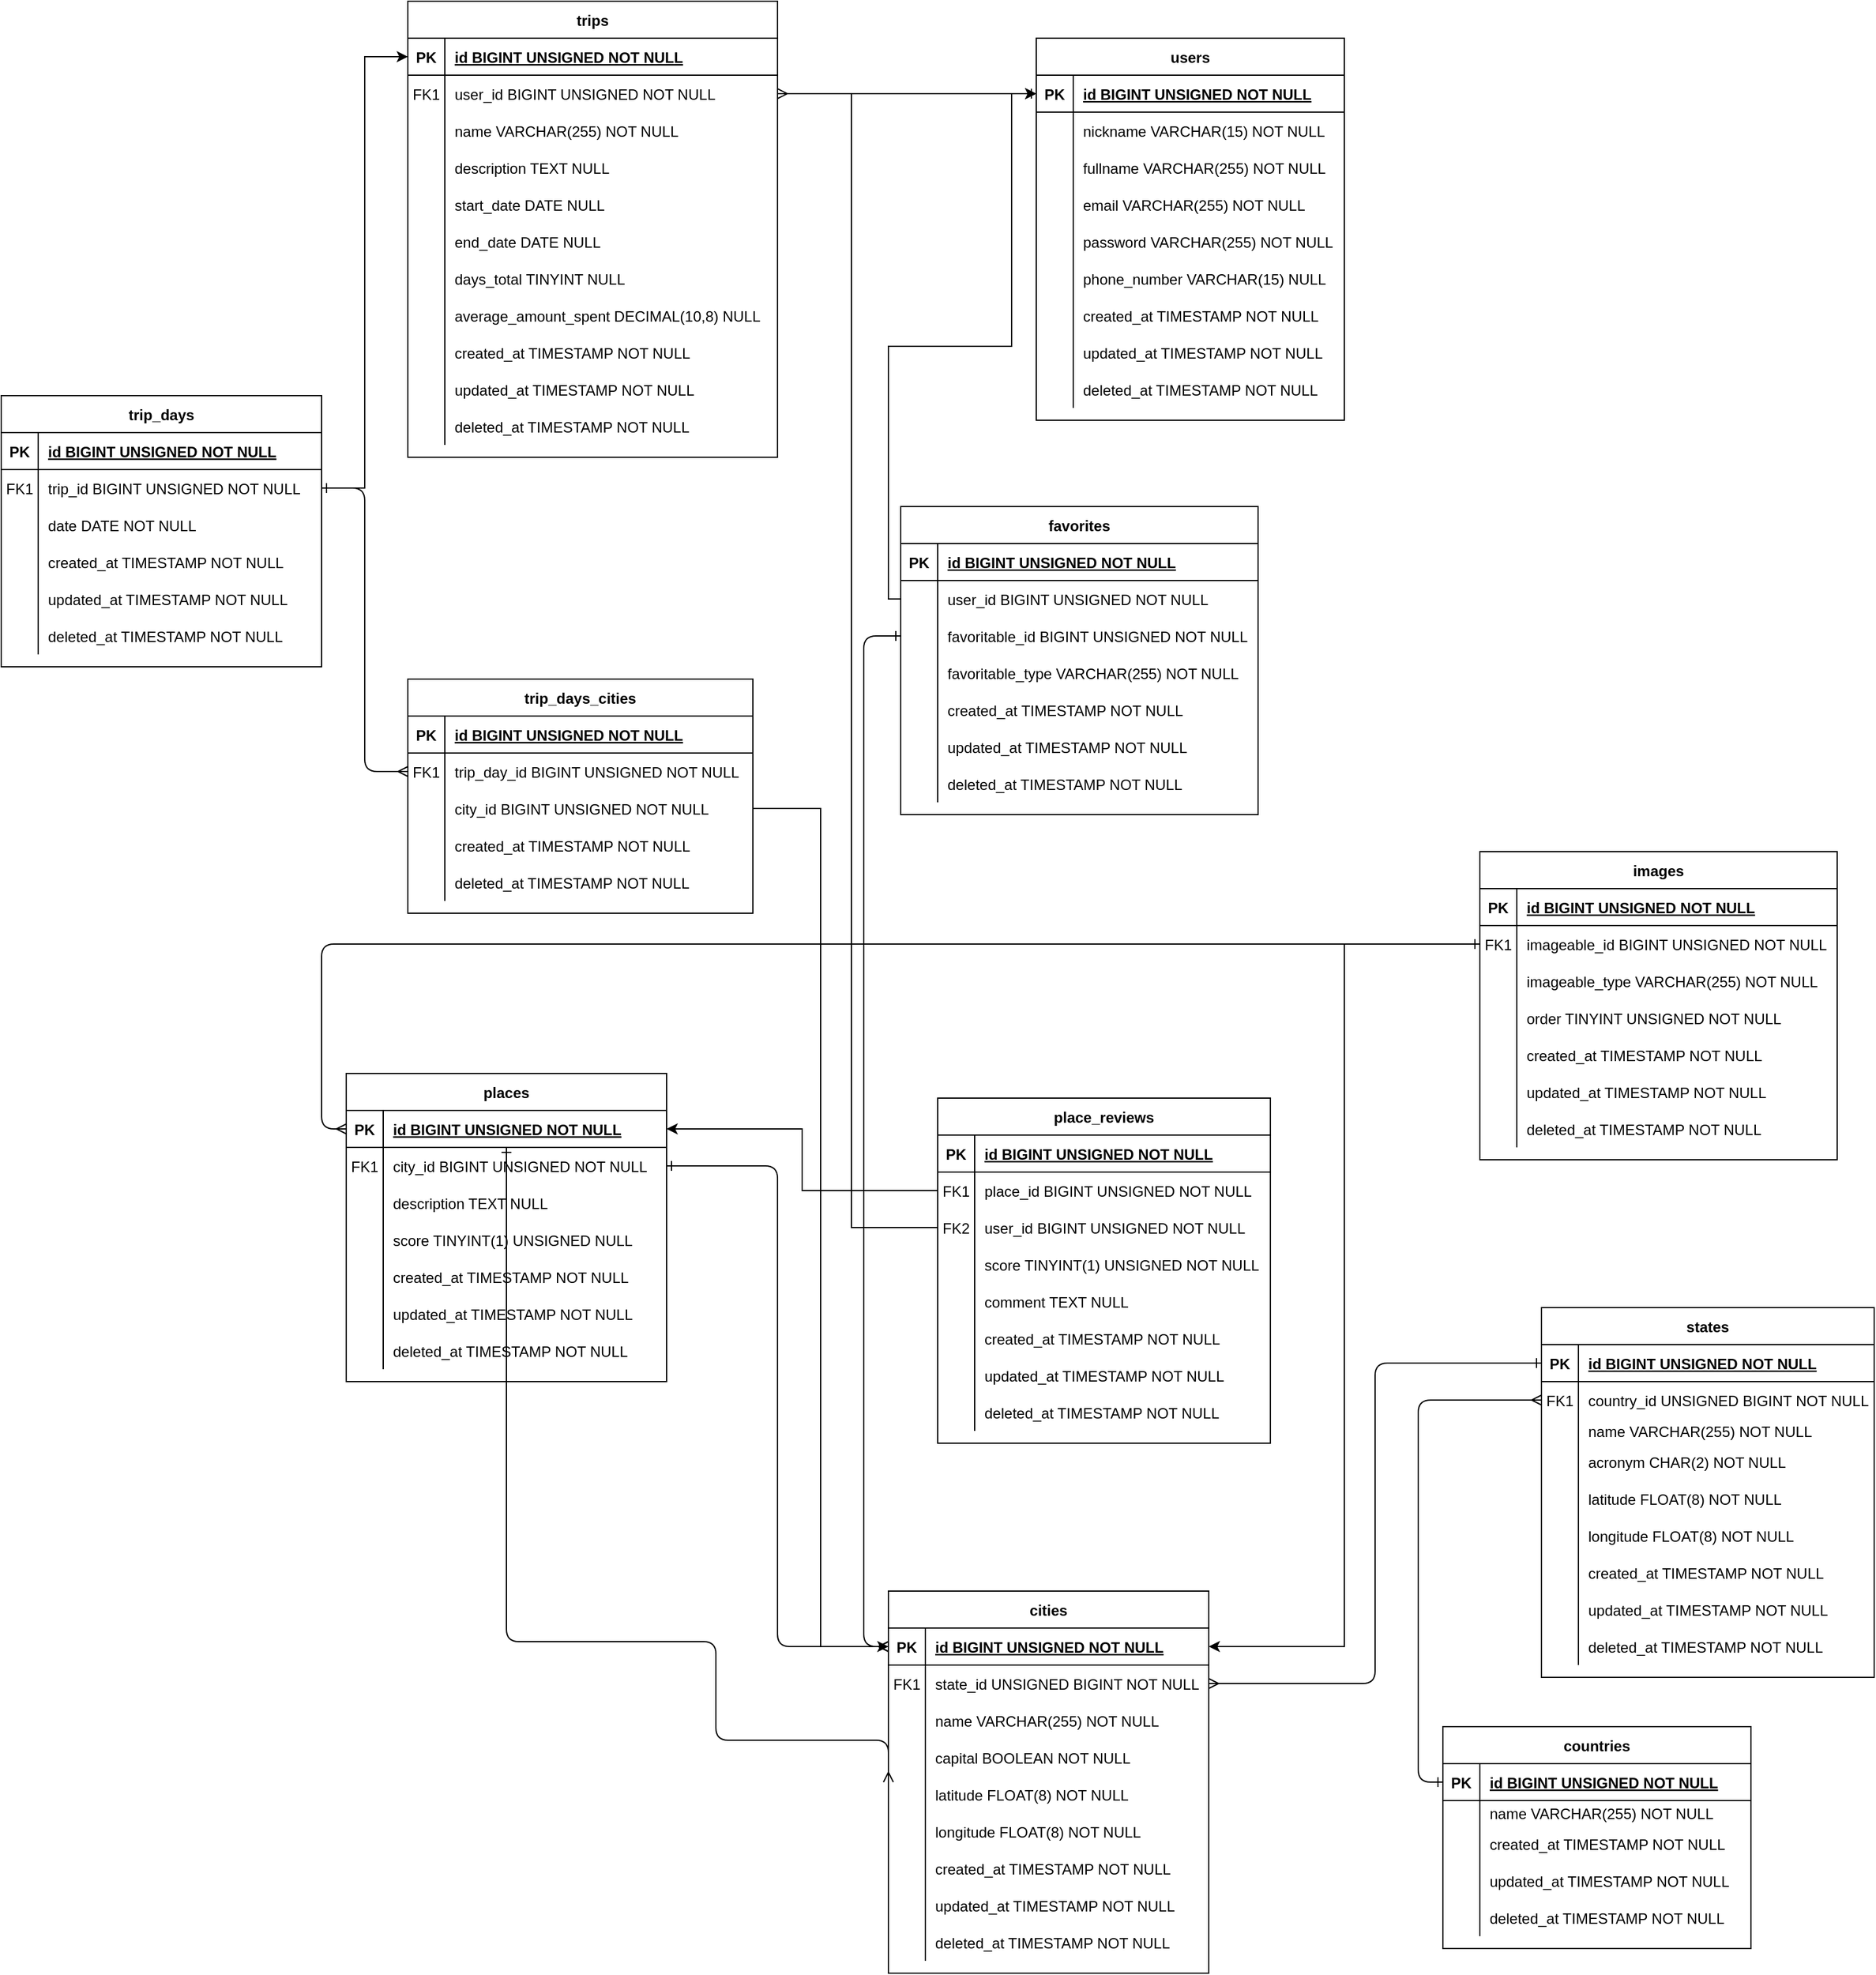 <mxfile version="14.4.5" type="github">
  <diagram id="R2lEEEUBdFMjLlhIrx00" name="Page-1">
    <mxGraphModel dx="2881" dy="2289" grid="1" gridSize="10" guides="1" tooltips="1" connect="1" arrows="1" fold="1" page="1" pageScale="1" pageWidth="850" pageHeight="1100" background="none" math="0" shadow="0" extFonts="Permanent Marker^https://fonts.googleapis.com/css?family=Permanent+Marker">
      <root>
        <mxCell id="0" />
        <mxCell id="1" parent="0" />
        <mxCell id="C-vyLk0tnHw3VtMMgP7b-23" value="users" style="shape=table;startSize=30;container=1;collapsible=1;childLayout=tableLayout;fixedRows=1;rowLines=0;fontStyle=1;align=center;resizeLast=1;" parent="1" vertex="1">
          <mxGeometry x="320" y="-190" width="250" height="310" as="geometry">
            <mxRectangle x="120" y="120" width="60" height="30" as="alternateBounds" />
          </mxGeometry>
        </mxCell>
        <mxCell id="C-vyLk0tnHw3VtMMgP7b-24" value="" style="shape=partialRectangle;collapsible=0;dropTarget=0;pointerEvents=0;fillColor=none;points=[[0,0.5],[1,0.5]];portConstraint=eastwest;top=0;left=0;right=0;bottom=1;" parent="C-vyLk0tnHw3VtMMgP7b-23" vertex="1">
          <mxGeometry y="30" width="250" height="30" as="geometry" />
        </mxCell>
        <mxCell id="C-vyLk0tnHw3VtMMgP7b-25" value="PK" style="shape=partialRectangle;overflow=hidden;connectable=0;fillColor=none;top=0;left=0;bottom=0;right=0;fontStyle=1;" parent="C-vyLk0tnHw3VtMMgP7b-24" vertex="1">
          <mxGeometry width="30" height="30" as="geometry" />
        </mxCell>
        <mxCell id="C-vyLk0tnHw3VtMMgP7b-26" value="id BIGINT UNSIGNED NOT NULL" style="shape=partialRectangle;overflow=hidden;connectable=0;fillColor=none;top=0;left=0;bottom=0;right=0;align=left;spacingLeft=6;fontStyle=5;" parent="C-vyLk0tnHw3VtMMgP7b-24" vertex="1">
          <mxGeometry x="30" width="220" height="30" as="geometry" />
        </mxCell>
        <mxCell id="xltGa2Rw6O9IPXyMZN5Q-17" style="shape=partialRectangle;collapsible=0;dropTarget=0;pointerEvents=0;fillColor=none;points=[[0,0.5],[1,0.5]];portConstraint=eastwest;top=0;left=0;right=0;bottom=0;" parent="C-vyLk0tnHw3VtMMgP7b-23" vertex="1">
          <mxGeometry y="60" width="250" height="30" as="geometry" />
        </mxCell>
        <mxCell id="xltGa2Rw6O9IPXyMZN5Q-18" style="shape=partialRectangle;overflow=hidden;connectable=0;fillColor=none;top=0;left=0;bottom=0;right=0;" parent="xltGa2Rw6O9IPXyMZN5Q-17" vertex="1">
          <mxGeometry width="30" height="30" as="geometry" />
        </mxCell>
        <mxCell id="xltGa2Rw6O9IPXyMZN5Q-19" value="nickname VARCHAR(15) NOT NULL" style="shape=partialRectangle;overflow=hidden;connectable=0;fillColor=none;top=0;left=0;bottom=0;right=0;align=left;spacingLeft=6;" parent="xltGa2Rw6O9IPXyMZN5Q-17" vertex="1">
          <mxGeometry x="30" width="220" height="30" as="geometry" />
        </mxCell>
        <mxCell id="C-vyLk0tnHw3VtMMgP7b-27" value="" style="shape=partialRectangle;collapsible=0;dropTarget=0;pointerEvents=0;fillColor=none;points=[[0,0.5],[1,0.5]];portConstraint=eastwest;top=0;left=0;right=0;bottom=0;" parent="C-vyLk0tnHw3VtMMgP7b-23" vertex="1">
          <mxGeometry y="90" width="250" height="30" as="geometry" />
        </mxCell>
        <mxCell id="C-vyLk0tnHw3VtMMgP7b-28" value="" style="shape=partialRectangle;overflow=hidden;connectable=0;fillColor=none;top=0;left=0;bottom=0;right=0;" parent="C-vyLk0tnHw3VtMMgP7b-27" vertex="1">
          <mxGeometry width="30" height="30" as="geometry" />
        </mxCell>
        <mxCell id="C-vyLk0tnHw3VtMMgP7b-29" value="fullname VARCHAR(255) NOT NULL" style="shape=partialRectangle;overflow=hidden;connectable=0;fillColor=none;top=0;left=0;bottom=0;right=0;align=left;spacingLeft=6;" parent="C-vyLk0tnHw3VtMMgP7b-27" vertex="1">
          <mxGeometry x="30" width="220" height="30" as="geometry" />
        </mxCell>
        <mxCell id="xltGa2Rw6O9IPXyMZN5Q-11" style="shape=partialRectangle;collapsible=0;dropTarget=0;pointerEvents=0;fillColor=none;points=[[0,0.5],[1,0.5]];portConstraint=eastwest;top=0;left=0;right=0;bottom=0;" parent="C-vyLk0tnHw3VtMMgP7b-23" vertex="1">
          <mxGeometry y="120" width="250" height="30" as="geometry" />
        </mxCell>
        <mxCell id="xltGa2Rw6O9IPXyMZN5Q-12" style="shape=partialRectangle;overflow=hidden;connectable=0;fillColor=none;top=0;left=0;bottom=0;right=0;" parent="xltGa2Rw6O9IPXyMZN5Q-11" vertex="1">
          <mxGeometry width="30" height="30" as="geometry" />
        </mxCell>
        <mxCell id="xltGa2Rw6O9IPXyMZN5Q-13" value="email VARCHAR(255) NOT NULL" style="shape=partialRectangle;overflow=hidden;connectable=0;fillColor=none;top=0;left=0;bottom=0;right=0;align=left;spacingLeft=6;" parent="xltGa2Rw6O9IPXyMZN5Q-11" vertex="1">
          <mxGeometry x="30" width="220" height="30" as="geometry" />
        </mxCell>
        <mxCell id="xltGa2Rw6O9IPXyMZN5Q-14" style="shape=partialRectangle;collapsible=0;dropTarget=0;pointerEvents=0;fillColor=none;points=[[0,0.5],[1,0.5]];portConstraint=eastwest;top=0;left=0;right=0;bottom=0;" parent="C-vyLk0tnHw3VtMMgP7b-23" vertex="1">
          <mxGeometry y="150" width="250" height="30" as="geometry" />
        </mxCell>
        <mxCell id="xltGa2Rw6O9IPXyMZN5Q-15" style="shape=partialRectangle;overflow=hidden;connectable=0;fillColor=none;top=0;left=0;bottom=0;right=0;" parent="xltGa2Rw6O9IPXyMZN5Q-14" vertex="1">
          <mxGeometry width="30" height="30" as="geometry" />
        </mxCell>
        <mxCell id="xltGa2Rw6O9IPXyMZN5Q-16" value="password VARCHAR(255) NOT NULL" style="shape=partialRectangle;overflow=hidden;connectable=0;fillColor=none;top=0;left=0;bottom=0;right=0;align=left;spacingLeft=6;" parent="xltGa2Rw6O9IPXyMZN5Q-14" vertex="1">
          <mxGeometry x="30" width="220" height="30" as="geometry" />
        </mxCell>
        <mxCell id="xltGa2Rw6O9IPXyMZN5Q-46" style="shape=partialRectangle;collapsible=0;dropTarget=0;pointerEvents=0;fillColor=none;points=[[0,0.5],[1,0.5]];portConstraint=eastwest;top=0;left=0;right=0;bottom=0;" parent="C-vyLk0tnHw3VtMMgP7b-23" vertex="1">
          <mxGeometry y="180" width="250" height="30" as="geometry" />
        </mxCell>
        <mxCell id="xltGa2Rw6O9IPXyMZN5Q-47" style="shape=partialRectangle;overflow=hidden;connectable=0;fillColor=none;top=0;left=0;bottom=0;right=0;" parent="xltGa2Rw6O9IPXyMZN5Q-46" vertex="1">
          <mxGeometry width="30" height="30" as="geometry" />
        </mxCell>
        <mxCell id="xltGa2Rw6O9IPXyMZN5Q-48" value="phone_number VARCHAR(15) NULL" style="shape=partialRectangle;overflow=hidden;connectable=0;fillColor=none;top=0;left=0;bottom=0;right=0;align=left;spacingLeft=6;" parent="xltGa2Rw6O9IPXyMZN5Q-46" vertex="1">
          <mxGeometry x="30" width="220" height="30" as="geometry" />
        </mxCell>
        <mxCell id="xltGa2Rw6O9IPXyMZN5Q-49" style="shape=partialRectangle;collapsible=0;dropTarget=0;pointerEvents=0;fillColor=none;points=[[0,0.5],[1,0.5]];portConstraint=eastwest;top=0;left=0;right=0;bottom=0;" parent="C-vyLk0tnHw3VtMMgP7b-23" vertex="1">
          <mxGeometry y="210" width="250" height="30" as="geometry" />
        </mxCell>
        <mxCell id="xltGa2Rw6O9IPXyMZN5Q-50" style="shape=partialRectangle;overflow=hidden;connectable=0;fillColor=none;top=0;left=0;bottom=0;right=0;" parent="xltGa2Rw6O9IPXyMZN5Q-49" vertex="1">
          <mxGeometry width="30" height="30" as="geometry" />
        </mxCell>
        <mxCell id="xltGa2Rw6O9IPXyMZN5Q-51" value="created_at TIMESTAMP NOT NULL" style="shape=partialRectangle;overflow=hidden;connectable=0;fillColor=none;top=0;left=0;bottom=0;right=0;align=left;spacingLeft=6;" parent="xltGa2Rw6O9IPXyMZN5Q-49" vertex="1">
          <mxGeometry x="30" width="220" height="30" as="geometry" />
        </mxCell>
        <mxCell id="xltGa2Rw6O9IPXyMZN5Q-52" style="shape=partialRectangle;collapsible=0;dropTarget=0;pointerEvents=0;fillColor=none;points=[[0,0.5],[1,0.5]];portConstraint=eastwest;top=0;left=0;right=0;bottom=0;" parent="C-vyLk0tnHw3VtMMgP7b-23" vertex="1">
          <mxGeometry y="240" width="250" height="30" as="geometry" />
        </mxCell>
        <mxCell id="xltGa2Rw6O9IPXyMZN5Q-53" style="shape=partialRectangle;overflow=hidden;connectable=0;fillColor=none;top=0;left=0;bottom=0;right=0;" parent="xltGa2Rw6O9IPXyMZN5Q-52" vertex="1">
          <mxGeometry width="30" height="30" as="geometry" />
        </mxCell>
        <mxCell id="xltGa2Rw6O9IPXyMZN5Q-54" value="updated_at TIMESTAMP NOT NULL" style="shape=partialRectangle;overflow=hidden;connectable=0;fillColor=none;top=0;left=0;bottom=0;right=0;align=left;spacingLeft=6;" parent="xltGa2Rw6O9IPXyMZN5Q-52" vertex="1">
          <mxGeometry x="30" width="220" height="30" as="geometry" />
        </mxCell>
        <mxCell id="kniY7JMG2TVg29DjpVdC-26" style="shape=partialRectangle;collapsible=0;dropTarget=0;pointerEvents=0;fillColor=none;points=[[0,0.5],[1,0.5]];portConstraint=eastwest;top=0;left=0;right=0;bottom=0;" vertex="1" parent="C-vyLk0tnHw3VtMMgP7b-23">
          <mxGeometry y="270" width="250" height="30" as="geometry" />
        </mxCell>
        <mxCell id="kniY7JMG2TVg29DjpVdC-27" style="shape=partialRectangle;overflow=hidden;connectable=0;fillColor=none;top=0;left=0;bottom=0;right=0;" vertex="1" parent="kniY7JMG2TVg29DjpVdC-26">
          <mxGeometry width="30" height="30" as="geometry" />
        </mxCell>
        <mxCell id="kniY7JMG2TVg29DjpVdC-28" value="deleted_at TIMESTAMP NOT NULL" style="shape=partialRectangle;overflow=hidden;connectable=0;fillColor=none;top=0;left=0;bottom=0;right=0;align=left;spacingLeft=6;" vertex="1" parent="kniY7JMG2TVg29DjpVdC-26">
          <mxGeometry x="30" width="220" height="30" as="geometry" />
        </mxCell>
        <mxCell id="xltGa2Rw6O9IPXyMZN5Q-55" value="states" style="shape=table;startSize=30;container=1;collapsible=1;childLayout=tableLayout;fixedRows=1;rowLines=0;fontStyle=1;align=center;resizeLast=1;" parent="1" vertex="1">
          <mxGeometry x="730" y="840" width="270" height="300" as="geometry">
            <mxRectangle x="120" y="120" width="60" height="30" as="alternateBounds" />
          </mxGeometry>
        </mxCell>
        <mxCell id="xltGa2Rw6O9IPXyMZN5Q-56" value="" style="shape=partialRectangle;collapsible=0;dropTarget=0;pointerEvents=0;fillColor=none;points=[[0,0.5],[1,0.5]];portConstraint=eastwest;top=0;left=0;right=0;bottom=1;" parent="xltGa2Rw6O9IPXyMZN5Q-55" vertex="1">
          <mxGeometry y="30" width="270" height="30" as="geometry" />
        </mxCell>
        <mxCell id="xltGa2Rw6O9IPXyMZN5Q-57" value="PK" style="shape=partialRectangle;overflow=hidden;connectable=0;fillColor=none;top=0;left=0;bottom=0;right=0;fontStyle=1;" parent="xltGa2Rw6O9IPXyMZN5Q-56" vertex="1">
          <mxGeometry width="30" height="30" as="geometry" />
        </mxCell>
        <mxCell id="xltGa2Rw6O9IPXyMZN5Q-58" value="id BIGINT UNSIGNED NOT NULL" style="shape=partialRectangle;overflow=hidden;connectable=0;fillColor=none;top=0;left=0;bottom=0;right=0;align=left;spacingLeft=6;fontStyle=5;" parent="xltGa2Rw6O9IPXyMZN5Q-56" vertex="1">
          <mxGeometry x="30" width="240" height="30" as="geometry" />
        </mxCell>
        <mxCell id="xltGa2Rw6O9IPXyMZN5Q-127" value="" style="shape=partialRectangle;collapsible=0;dropTarget=0;pointerEvents=0;fillColor=none;points=[[0,0.5],[1,0.5]];portConstraint=eastwest;top=0;left=0;right=0;bottom=0;" parent="xltGa2Rw6O9IPXyMZN5Q-55" vertex="1">
          <mxGeometry y="60" width="270" height="30" as="geometry" />
        </mxCell>
        <mxCell id="xltGa2Rw6O9IPXyMZN5Q-128" value="FK1" style="shape=partialRectangle;overflow=hidden;connectable=0;fillColor=none;top=0;left=0;bottom=0;right=0;" parent="xltGa2Rw6O9IPXyMZN5Q-127" vertex="1">
          <mxGeometry width="30" height="30" as="geometry" />
        </mxCell>
        <mxCell id="xltGa2Rw6O9IPXyMZN5Q-129" value="country_id UNSIGNED BIGINT NOT NULL" style="shape=partialRectangle;overflow=hidden;connectable=0;fillColor=none;top=0;left=0;bottom=0;right=0;align=left;spacingLeft=6;" parent="xltGa2Rw6O9IPXyMZN5Q-127" vertex="1">
          <mxGeometry x="30" width="240" height="30" as="geometry" />
        </mxCell>
        <mxCell id="xltGa2Rw6O9IPXyMZN5Q-59" style="shape=partialRectangle;collapsible=0;dropTarget=0;pointerEvents=0;fillColor=none;points=[[0,0.5],[1,0.5]];portConstraint=eastwest;top=0;left=0;right=0;bottom=0;" parent="xltGa2Rw6O9IPXyMZN5Q-55" vertex="1">
          <mxGeometry y="90" width="270" height="20" as="geometry" />
        </mxCell>
        <mxCell id="xltGa2Rw6O9IPXyMZN5Q-60" style="shape=partialRectangle;overflow=hidden;connectable=0;fillColor=none;top=0;left=0;bottom=0;right=0;" parent="xltGa2Rw6O9IPXyMZN5Q-59" vertex="1">
          <mxGeometry width="30" height="20" as="geometry" />
        </mxCell>
        <mxCell id="xltGa2Rw6O9IPXyMZN5Q-61" value="name VARCHAR(255) NOT NULL" style="shape=partialRectangle;overflow=hidden;connectable=0;fillColor=none;top=0;left=0;bottom=0;right=0;align=left;spacingLeft=6;" parent="xltGa2Rw6O9IPXyMZN5Q-59" vertex="1">
          <mxGeometry x="30" width="240" height="20" as="geometry" />
        </mxCell>
        <mxCell id="xltGa2Rw6O9IPXyMZN5Q-62" value="" style="shape=partialRectangle;collapsible=0;dropTarget=0;pointerEvents=0;fillColor=none;points=[[0,0.5],[1,0.5]];portConstraint=eastwest;top=0;left=0;right=0;bottom=0;" parent="xltGa2Rw6O9IPXyMZN5Q-55" vertex="1">
          <mxGeometry y="110" width="270" height="30" as="geometry" />
        </mxCell>
        <mxCell id="xltGa2Rw6O9IPXyMZN5Q-63" value="" style="shape=partialRectangle;overflow=hidden;connectable=0;fillColor=none;top=0;left=0;bottom=0;right=0;" parent="xltGa2Rw6O9IPXyMZN5Q-62" vertex="1">
          <mxGeometry width="30" height="30" as="geometry" />
        </mxCell>
        <mxCell id="xltGa2Rw6O9IPXyMZN5Q-64" value="acronym CHAR(2) NOT NULL" style="shape=partialRectangle;overflow=hidden;connectable=0;fillColor=none;top=0;left=0;bottom=0;right=0;align=left;spacingLeft=6;" parent="xltGa2Rw6O9IPXyMZN5Q-62" vertex="1">
          <mxGeometry x="30" width="240" height="30" as="geometry" />
        </mxCell>
        <mxCell id="xltGa2Rw6O9IPXyMZN5Q-68" style="shape=partialRectangle;collapsible=0;dropTarget=0;pointerEvents=0;fillColor=none;points=[[0,0.5],[1,0.5]];portConstraint=eastwest;top=0;left=0;right=0;bottom=0;" parent="xltGa2Rw6O9IPXyMZN5Q-55" vertex="1">
          <mxGeometry y="140" width="270" height="30" as="geometry" />
        </mxCell>
        <mxCell id="xltGa2Rw6O9IPXyMZN5Q-69" style="shape=partialRectangle;overflow=hidden;connectable=0;fillColor=none;top=0;left=0;bottom=0;right=0;" parent="xltGa2Rw6O9IPXyMZN5Q-68" vertex="1">
          <mxGeometry width="30" height="30" as="geometry" />
        </mxCell>
        <mxCell id="xltGa2Rw6O9IPXyMZN5Q-70" value="latitude FLOAT(8) NOT NULL" style="shape=partialRectangle;overflow=hidden;connectable=0;fillColor=none;top=0;left=0;bottom=0;right=0;align=left;spacingLeft=6;" parent="xltGa2Rw6O9IPXyMZN5Q-68" vertex="1">
          <mxGeometry x="30" width="240" height="30" as="geometry" />
        </mxCell>
        <mxCell id="xltGa2Rw6O9IPXyMZN5Q-71" style="shape=partialRectangle;collapsible=0;dropTarget=0;pointerEvents=0;fillColor=none;points=[[0,0.5],[1,0.5]];portConstraint=eastwest;top=0;left=0;right=0;bottom=0;" parent="xltGa2Rw6O9IPXyMZN5Q-55" vertex="1">
          <mxGeometry y="170" width="270" height="30" as="geometry" />
        </mxCell>
        <mxCell id="xltGa2Rw6O9IPXyMZN5Q-72" style="shape=partialRectangle;overflow=hidden;connectable=0;fillColor=none;top=0;left=0;bottom=0;right=0;" parent="xltGa2Rw6O9IPXyMZN5Q-71" vertex="1">
          <mxGeometry width="30" height="30" as="geometry" />
        </mxCell>
        <mxCell id="xltGa2Rw6O9IPXyMZN5Q-73" value="longitude FLOAT(8) NOT NULL" style="shape=partialRectangle;overflow=hidden;connectable=0;fillColor=none;top=0;left=0;bottom=0;right=0;align=left;spacingLeft=6;" parent="xltGa2Rw6O9IPXyMZN5Q-71" vertex="1">
          <mxGeometry x="30" width="240" height="30" as="geometry" />
        </mxCell>
        <mxCell id="xltGa2Rw6O9IPXyMZN5Q-96" style="shape=partialRectangle;collapsible=0;dropTarget=0;pointerEvents=0;fillColor=none;points=[[0,0.5],[1,0.5]];portConstraint=eastwest;top=0;left=0;right=0;bottom=0;" parent="xltGa2Rw6O9IPXyMZN5Q-55" vertex="1">
          <mxGeometry y="200" width="270" height="30" as="geometry" />
        </mxCell>
        <mxCell id="xltGa2Rw6O9IPXyMZN5Q-97" style="shape=partialRectangle;overflow=hidden;connectable=0;fillColor=none;top=0;left=0;bottom=0;right=0;" parent="xltGa2Rw6O9IPXyMZN5Q-96" vertex="1">
          <mxGeometry width="30" height="30" as="geometry" />
        </mxCell>
        <mxCell id="xltGa2Rw6O9IPXyMZN5Q-98" value="created_at TIMESTAMP NOT NULL" style="shape=partialRectangle;overflow=hidden;connectable=0;fillColor=none;top=0;left=0;bottom=0;right=0;align=left;spacingLeft=6;" parent="xltGa2Rw6O9IPXyMZN5Q-96" vertex="1">
          <mxGeometry x="30" width="240" height="30" as="geometry" />
        </mxCell>
        <mxCell id="xltGa2Rw6O9IPXyMZN5Q-99" style="shape=partialRectangle;collapsible=0;dropTarget=0;pointerEvents=0;fillColor=none;points=[[0,0.5],[1,0.5]];portConstraint=eastwest;top=0;left=0;right=0;bottom=0;" parent="xltGa2Rw6O9IPXyMZN5Q-55" vertex="1">
          <mxGeometry y="230" width="270" height="30" as="geometry" />
        </mxCell>
        <mxCell id="xltGa2Rw6O9IPXyMZN5Q-100" style="shape=partialRectangle;overflow=hidden;connectable=0;fillColor=none;top=0;left=0;bottom=0;right=0;" parent="xltGa2Rw6O9IPXyMZN5Q-99" vertex="1">
          <mxGeometry width="30" height="30" as="geometry" />
        </mxCell>
        <mxCell id="xltGa2Rw6O9IPXyMZN5Q-101" value="updated_at TIMESTAMP NOT NULL" style="shape=partialRectangle;overflow=hidden;connectable=0;fillColor=none;top=0;left=0;bottom=0;right=0;align=left;spacingLeft=6;" parent="xltGa2Rw6O9IPXyMZN5Q-99" vertex="1">
          <mxGeometry x="30" width="240" height="30" as="geometry" />
        </mxCell>
        <mxCell id="xltGa2Rw6O9IPXyMZN5Q-131" style="shape=partialRectangle;collapsible=0;dropTarget=0;pointerEvents=0;fillColor=none;points=[[0,0.5],[1,0.5]];portConstraint=eastwest;top=0;left=0;right=0;bottom=0;" parent="xltGa2Rw6O9IPXyMZN5Q-55" vertex="1">
          <mxGeometry y="260" width="270" height="30" as="geometry" />
        </mxCell>
        <mxCell id="xltGa2Rw6O9IPXyMZN5Q-132" style="shape=partialRectangle;overflow=hidden;connectable=0;fillColor=none;top=0;left=0;bottom=0;right=0;" parent="xltGa2Rw6O9IPXyMZN5Q-131" vertex="1">
          <mxGeometry width="30" height="30" as="geometry" />
        </mxCell>
        <mxCell id="xltGa2Rw6O9IPXyMZN5Q-133" value="deleted_at TIMESTAMP NOT NULL" style="shape=partialRectangle;overflow=hidden;connectable=0;fillColor=none;top=0;left=0;bottom=0;right=0;align=left;spacingLeft=6;" parent="xltGa2Rw6O9IPXyMZN5Q-131" vertex="1">
          <mxGeometry x="30" width="240" height="30" as="geometry" />
        </mxCell>
        <mxCell id="xltGa2Rw6O9IPXyMZN5Q-78" style="edgeStyle=orthogonalEdgeStyle;orthogonalLoop=1;jettySize=auto;html=1;exitX=1;exitY=0.5;exitDx=0;exitDy=0;endArrow=ERone;endFill=0;startArrow=ERmany;startFill=0;" parent="1" source="xltGa2Rw6O9IPXyMZN5Q-31" target="xltGa2Rw6O9IPXyMZN5Q-56" edge="1">
          <mxGeometry relative="1" as="geometry" />
        </mxCell>
        <mxCell id="xltGa2Rw6O9IPXyMZN5Q-102" value="countries" style="shape=table;startSize=30;container=1;collapsible=1;childLayout=tableLayout;fixedRows=1;rowLines=0;fontStyle=1;align=center;resizeLast=1;" parent="1" vertex="1">
          <mxGeometry x="650" y="1180" width="250" height="180" as="geometry">
            <mxRectangle x="120" y="120" width="60" height="30" as="alternateBounds" />
          </mxGeometry>
        </mxCell>
        <mxCell id="xltGa2Rw6O9IPXyMZN5Q-103" value="" style="shape=partialRectangle;collapsible=0;dropTarget=0;pointerEvents=0;fillColor=none;points=[[0,0.5],[1,0.5]];portConstraint=eastwest;top=0;left=0;right=0;bottom=1;" parent="xltGa2Rw6O9IPXyMZN5Q-102" vertex="1">
          <mxGeometry y="30" width="250" height="30" as="geometry" />
        </mxCell>
        <mxCell id="xltGa2Rw6O9IPXyMZN5Q-104" value="PK" style="shape=partialRectangle;overflow=hidden;connectable=0;fillColor=none;top=0;left=0;bottom=0;right=0;fontStyle=1;" parent="xltGa2Rw6O9IPXyMZN5Q-103" vertex="1">
          <mxGeometry width="30" height="30" as="geometry" />
        </mxCell>
        <mxCell id="xltGa2Rw6O9IPXyMZN5Q-105" value="id BIGINT UNSIGNED NOT NULL" style="shape=partialRectangle;overflow=hidden;connectable=0;fillColor=none;top=0;left=0;bottom=0;right=0;align=left;spacingLeft=6;fontStyle=5;" parent="xltGa2Rw6O9IPXyMZN5Q-103" vertex="1">
          <mxGeometry x="30" width="220" height="30" as="geometry" />
        </mxCell>
        <mxCell id="xltGa2Rw6O9IPXyMZN5Q-106" style="shape=partialRectangle;collapsible=0;dropTarget=0;pointerEvents=0;fillColor=none;points=[[0,0.5],[1,0.5]];portConstraint=eastwest;top=0;left=0;right=0;bottom=0;" parent="xltGa2Rw6O9IPXyMZN5Q-102" vertex="1">
          <mxGeometry y="60" width="250" height="20" as="geometry" />
        </mxCell>
        <mxCell id="xltGa2Rw6O9IPXyMZN5Q-107" style="shape=partialRectangle;overflow=hidden;connectable=0;fillColor=none;top=0;left=0;bottom=0;right=0;" parent="xltGa2Rw6O9IPXyMZN5Q-106" vertex="1">
          <mxGeometry width="30" height="20" as="geometry" />
        </mxCell>
        <mxCell id="xltGa2Rw6O9IPXyMZN5Q-108" value="name VARCHAR(255) NOT NULL" style="shape=partialRectangle;overflow=hidden;connectable=0;fillColor=none;top=0;left=0;bottom=0;right=0;align=left;spacingLeft=6;" parent="xltGa2Rw6O9IPXyMZN5Q-106" vertex="1">
          <mxGeometry x="30" width="220" height="20" as="geometry" />
        </mxCell>
        <mxCell id="xltGa2Rw6O9IPXyMZN5Q-118" style="shape=partialRectangle;collapsible=0;dropTarget=0;pointerEvents=0;fillColor=none;points=[[0,0.5],[1,0.5]];portConstraint=eastwest;top=0;left=0;right=0;bottom=0;" parent="xltGa2Rw6O9IPXyMZN5Q-102" vertex="1">
          <mxGeometry y="80" width="250" height="30" as="geometry" />
        </mxCell>
        <mxCell id="xltGa2Rw6O9IPXyMZN5Q-119" style="shape=partialRectangle;overflow=hidden;connectable=0;fillColor=none;top=0;left=0;bottom=0;right=0;" parent="xltGa2Rw6O9IPXyMZN5Q-118" vertex="1">
          <mxGeometry width="30" height="30" as="geometry" />
        </mxCell>
        <mxCell id="xltGa2Rw6O9IPXyMZN5Q-120" value="created_at TIMESTAMP NOT NULL" style="shape=partialRectangle;overflow=hidden;connectable=0;fillColor=none;top=0;left=0;bottom=0;right=0;align=left;spacingLeft=6;" parent="xltGa2Rw6O9IPXyMZN5Q-118" vertex="1">
          <mxGeometry x="30" width="220" height="30" as="geometry" />
        </mxCell>
        <mxCell id="xltGa2Rw6O9IPXyMZN5Q-121" style="shape=partialRectangle;collapsible=0;dropTarget=0;pointerEvents=0;fillColor=none;points=[[0,0.5],[1,0.5]];portConstraint=eastwest;top=0;left=0;right=0;bottom=0;" parent="xltGa2Rw6O9IPXyMZN5Q-102" vertex="1">
          <mxGeometry y="110" width="250" height="30" as="geometry" />
        </mxCell>
        <mxCell id="xltGa2Rw6O9IPXyMZN5Q-122" style="shape=partialRectangle;overflow=hidden;connectable=0;fillColor=none;top=0;left=0;bottom=0;right=0;" parent="xltGa2Rw6O9IPXyMZN5Q-121" vertex="1">
          <mxGeometry width="30" height="30" as="geometry" />
        </mxCell>
        <mxCell id="xltGa2Rw6O9IPXyMZN5Q-123" value="updated_at TIMESTAMP NOT NULL" style="shape=partialRectangle;overflow=hidden;connectable=0;fillColor=none;top=0;left=0;bottom=0;right=0;align=left;spacingLeft=6;" parent="xltGa2Rw6O9IPXyMZN5Q-121" vertex="1">
          <mxGeometry x="30" width="220" height="30" as="geometry" />
        </mxCell>
        <mxCell id="xltGa2Rw6O9IPXyMZN5Q-137" style="shape=partialRectangle;collapsible=0;dropTarget=0;pointerEvents=0;fillColor=none;points=[[0,0.5],[1,0.5]];portConstraint=eastwest;top=0;left=0;right=0;bottom=0;" parent="xltGa2Rw6O9IPXyMZN5Q-102" vertex="1">
          <mxGeometry y="140" width="250" height="30" as="geometry" />
        </mxCell>
        <mxCell id="xltGa2Rw6O9IPXyMZN5Q-138" style="shape=partialRectangle;overflow=hidden;connectable=0;fillColor=none;top=0;left=0;bottom=0;right=0;" parent="xltGa2Rw6O9IPXyMZN5Q-137" vertex="1">
          <mxGeometry width="30" height="30" as="geometry" />
        </mxCell>
        <mxCell id="xltGa2Rw6O9IPXyMZN5Q-139" value="deleted_at TIMESTAMP NOT NULL" style="shape=partialRectangle;overflow=hidden;connectable=0;fillColor=none;top=0;left=0;bottom=0;right=0;align=left;spacingLeft=6;" parent="xltGa2Rw6O9IPXyMZN5Q-137" vertex="1">
          <mxGeometry x="30" width="220" height="30" as="geometry" />
        </mxCell>
        <mxCell id="xltGa2Rw6O9IPXyMZN5Q-130" style="edgeStyle=orthogonalEdgeStyle;orthogonalLoop=1;jettySize=auto;html=1;entryX=0;entryY=0.5;entryDx=0;entryDy=0;startArrow=ERmany;startFill=0;endArrow=ERone;endFill=0;" parent="1" source="xltGa2Rw6O9IPXyMZN5Q-127" target="xltGa2Rw6O9IPXyMZN5Q-103" edge="1">
          <mxGeometry relative="1" as="geometry" />
        </mxCell>
        <mxCell id="kniY7JMG2TVg29DjpVdC-1" value="trip_days" style="shape=table;startSize=30;container=1;collapsible=1;childLayout=tableLayout;fixedRows=1;rowLines=0;fontStyle=1;align=center;resizeLast=1;" vertex="1" parent="1">
          <mxGeometry x="-520" y="100" width="260" height="220" as="geometry">
            <mxRectangle x="120" y="120" width="60" height="30" as="alternateBounds" />
          </mxGeometry>
        </mxCell>
        <mxCell id="kniY7JMG2TVg29DjpVdC-2" value="" style="shape=partialRectangle;collapsible=0;dropTarget=0;pointerEvents=0;fillColor=none;points=[[0,0.5],[1,0.5]];portConstraint=eastwest;top=0;left=0;right=0;bottom=1;" vertex="1" parent="kniY7JMG2TVg29DjpVdC-1">
          <mxGeometry y="30" width="260" height="30" as="geometry" />
        </mxCell>
        <mxCell id="kniY7JMG2TVg29DjpVdC-3" value="PK" style="shape=partialRectangle;overflow=hidden;connectable=0;fillColor=none;top=0;left=0;bottom=0;right=0;fontStyle=1;" vertex="1" parent="kniY7JMG2TVg29DjpVdC-2">
          <mxGeometry width="30" height="30" as="geometry" />
        </mxCell>
        <mxCell id="kniY7JMG2TVg29DjpVdC-4" value="id BIGINT UNSIGNED NOT NULL" style="shape=partialRectangle;overflow=hidden;connectable=0;fillColor=none;top=0;left=0;bottom=0;right=0;align=left;spacingLeft=6;fontStyle=5;" vertex="1" parent="kniY7JMG2TVg29DjpVdC-2">
          <mxGeometry x="30" width="230" height="30" as="geometry" />
        </mxCell>
        <mxCell id="kniY7JMG2TVg29DjpVdC-5" style="shape=partialRectangle;collapsible=0;dropTarget=0;pointerEvents=0;fillColor=none;points=[[0,0.5],[1,0.5]];portConstraint=eastwest;top=0;left=0;right=0;bottom=0;" vertex="1" parent="kniY7JMG2TVg29DjpVdC-1">
          <mxGeometry y="60" width="260" height="30" as="geometry" />
        </mxCell>
        <mxCell id="kniY7JMG2TVg29DjpVdC-6" value="FK1" style="shape=partialRectangle;overflow=hidden;connectable=0;fillColor=none;top=0;left=0;bottom=0;right=0;" vertex="1" parent="kniY7JMG2TVg29DjpVdC-5">
          <mxGeometry width="30" height="30" as="geometry" />
        </mxCell>
        <mxCell id="kniY7JMG2TVg29DjpVdC-7" value="trip_id BIGINT UNSIGNED NOT NULL" style="shape=partialRectangle;overflow=hidden;connectable=0;fillColor=none;top=0;left=0;bottom=0;right=0;align=left;spacingLeft=6;" vertex="1" parent="kniY7JMG2TVg29DjpVdC-5">
          <mxGeometry x="30" width="230" height="30" as="geometry" />
        </mxCell>
        <mxCell id="kniY7JMG2TVg29DjpVdC-35" style="shape=partialRectangle;collapsible=0;dropTarget=0;pointerEvents=0;fillColor=none;points=[[0,0.5],[1,0.5]];portConstraint=eastwest;top=0;left=0;right=0;bottom=0;" vertex="1" parent="kniY7JMG2TVg29DjpVdC-1">
          <mxGeometry y="90" width="260" height="30" as="geometry" />
        </mxCell>
        <mxCell id="kniY7JMG2TVg29DjpVdC-36" style="shape=partialRectangle;overflow=hidden;connectable=0;fillColor=none;top=0;left=0;bottom=0;right=0;" vertex="1" parent="kniY7JMG2TVg29DjpVdC-35">
          <mxGeometry width="30" height="30" as="geometry" />
        </mxCell>
        <mxCell id="kniY7JMG2TVg29DjpVdC-37" value="date DATE NOT NULL" style="shape=partialRectangle;overflow=hidden;connectable=0;fillColor=none;top=0;left=0;bottom=0;right=0;align=left;spacingLeft=6;" vertex="1" parent="kniY7JMG2TVg29DjpVdC-35">
          <mxGeometry x="30" width="230" height="30" as="geometry" />
        </mxCell>
        <mxCell id="kniY7JMG2TVg29DjpVdC-20" style="shape=partialRectangle;collapsible=0;dropTarget=0;pointerEvents=0;fillColor=none;points=[[0,0.5],[1,0.5]];portConstraint=eastwest;top=0;left=0;right=0;bottom=0;" vertex="1" parent="kniY7JMG2TVg29DjpVdC-1">
          <mxGeometry y="120" width="260" height="30" as="geometry" />
        </mxCell>
        <mxCell id="kniY7JMG2TVg29DjpVdC-21" style="shape=partialRectangle;overflow=hidden;connectable=0;fillColor=none;top=0;left=0;bottom=0;right=0;" vertex="1" parent="kniY7JMG2TVg29DjpVdC-20">
          <mxGeometry width="30" height="30" as="geometry" />
        </mxCell>
        <mxCell id="kniY7JMG2TVg29DjpVdC-22" value="created_at TIMESTAMP NOT NULL" style="shape=partialRectangle;overflow=hidden;connectable=0;fillColor=none;top=0;left=0;bottom=0;right=0;align=left;spacingLeft=6;" vertex="1" parent="kniY7JMG2TVg29DjpVdC-20">
          <mxGeometry x="30" width="230" height="30" as="geometry" />
        </mxCell>
        <mxCell id="kniY7JMG2TVg29DjpVdC-23" style="shape=partialRectangle;collapsible=0;dropTarget=0;pointerEvents=0;fillColor=none;points=[[0,0.5],[1,0.5]];portConstraint=eastwest;top=0;left=0;right=0;bottom=0;" vertex="1" parent="kniY7JMG2TVg29DjpVdC-1">
          <mxGeometry y="150" width="260" height="30" as="geometry" />
        </mxCell>
        <mxCell id="kniY7JMG2TVg29DjpVdC-24" style="shape=partialRectangle;overflow=hidden;connectable=0;fillColor=none;top=0;left=0;bottom=0;right=0;" vertex="1" parent="kniY7JMG2TVg29DjpVdC-23">
          <mxGeometry width="30" height="30" as="geometry" />
        </mxCell>
        <mxCell id="kniY7JMG2TVg29DjpVdC-25" value="updated_at TIMESTAMP NOT NULL" style="shape=partialRectangle;overflow=hidden;connectable=0;fillColor=none;top=0;left=0;bottom=0;right=0;align=left;spacingLeft=6;" vertex="1" parent="kniY7JMG2TVg29DjpVdC-23">
          <mxGeometry x="30" width="230" height="30" as="geometry" />
        </mxCell>
        <mxCell id="kniY7JMG2TVg29DjpVdC-29" style="shape=partialRectangle;collapsible=0;dropTarget=0;pointerEvents=0;fillColor=none;points=[[0,0.5],[1,0.5]];portConstraint=eastwest;top=0;left=0;right=0;bottom=0;" vertex="1" parent="kniY7JMG2TVg29DjpVdC-1">
          <mxGeometry y="180" width="260" height="30" as="geometry" />
        </mxCell>
        <mxCell id="kniY7JMG2TVg29DjpVdC-30" style="shape=partialRectangle;overflow=hidden;connectable=0;fillColor=none;top=0;left=0;bottom=0;right=0;" vertex="1" parent="kniY7JMG2TVg29DjpVdC-29">
          <mxGeometry width="30" height="30" as="geometry" />
        </mxCell>
        <mxCell id="kniY7JMG2TVg29DjpVdC-31" value="deleted_at TIMESTAMP NOT NULL" style="shape=partialRectangle;overflow=hidden;connectable=0;fillColor=none;top=0;left=0;bottom=0;right=0;align=left;spacingLeft=6;" vertex="1" parent="kniY7JMG2TVg29DjpVdC-29">
          <mxGeometry x="30" width="230" height="30" as="geometry" />
        </mxCell>
        <mxCell id="kniY7JMG2TVg29DjpVdC-38" style="edgeStyle=orthogonalEdgeStyle;orthogonalLoop=1;jettySize=auto;html=1;endArrow=ERmany;endFill=0;startArrow=ERone;startFill=0;" edge="1" parent="1" source="C-vyLk0tnHw3VtMMgP7b-24" target="kniY7JMG2TVg29DjpVdC-44">
          <mxGeometry relative="1" as="geometry" />
        </mxCell>
        <mxCell id="kniY7JMG2TVg29DjpVdC-40" value="trips" style="shape=table;startSize=30;container=1;collapsible=1;childLayout=tableLayout;fixedRows=1;rowLines=0;fontStyle=1;align=center;resizeLast=1;" vertex="1" parent="1">
          <mxGeometry x="-190" y="-220" width="300" height="370" as="geometry">
            <mxRectangle x="120" y="120" width="60" height="30" as="alternateBounds" />
          </mxGeometry>
        </mxCell>
        <mxCell id="kniY7JMG2TVg29DjpVdC-41" value="" style="shape=partialRectangle;collapsible=0;dropTarget=0;pointerEvents=0;fillColor=none;points=[[0,0.5],[1,0.5]];portConstraint=eastwest;top=0;left=0;right=0;bottom=1;" vertex="1" parent="kniY7JMG2TVg29DjpVdC-40">
          <mxGeometry y="30" width="300" height="30" as="geometry" />
        </mxCell>
        <mxCell id="kniY7JMG2TVg29DjpVdC-42" value="PK" style="shape=partialRectangle;overflow=hidden;connectable=0;fillColor=none;top=0;left=0;bottom=0;right=0;fontStyle=1;" vertex="1" parent="kniY7JMG2TVg29DjpVdC-41">
          <mxGeometry width="30" height="30" as="geometry" />
        </mxCell>
        <mxCell id="kniY7JMG2TVg29DjpVdC-43" value="id BIGINT UNSIGNED NOT NULL" style="shape=partialRectangle;overflow=hidden;connectable=0;fillColor=none;top=0;left=0;bottom=0;right=0;align=left;spacingLeft=6;fontStyle=5;" vertex="1" parent="kniY7JMG2TVg29DjpVdC-41">
          <mxGeometry x="30" width="270" height="30" as="geometry" />
        </mxCell>
        <mxCell id="kniY7JMG2TVg29DjpVdC-44" style="shape=partialRectangle;collapsible=0;dropTarget=0;pointerEvents=0;fillColor=none;points=[[0,0.5],[1,0.5]];portConstraint=eastwest;top=0;left=0;right=0;bottom=0;" vertex="1" parent="kniY7JMG2TVg29DjpVdC-40">
          <mxGeometry y="60" width="300" height="30" as="geometry" />
        </mxCell>
        <mxCell id="kniY7JMG2TVg29DjpVdC-45" value="FK1" style="shape=partialRectangle;overflow=hidden;connectable=0;fillColor=none;top=0;left=0;bottom=0;right=0;" vertex="1" parent="kniY7JMG2TVg29DjpVdC-44">
          <mxGeometry width="30" height="30" as="geometry" />
        </mxCell>
        <mxCell id="kniY7JMG2TVg29DjpVdC-46" value="user_id BIGINT UNSIGNED NOT NULL" style="shape=partialRectangle;overflow=hidden;connectable=0;fillColor=none;top=0;left=0;bottom=0;right=0;align=left;spacingLeft=6;" vertex="1" parent="kniY7JMG2TVg29DjpVdC-44">
          <mxGeometry x="30" width="270" height="30" as="geometry" />
        </mxCell>
        <mxCell id="kniY7JMG2TVg29DjpVdC-47" style="shape=partialRectangle;collapsible=0;dropTarget=0;pointerEvents=0;fillColor=none;points=[[0,0.5],[1,0.5]];portConstraint=eastwest;top=0;left=0;right=0;bottom=0;" vertex="1" parent="kniY7JMG2TVg29DjpVdC-40">
          <mxGeometry y="90" width="300" height="30" as="geometry" />
        </mxCell>
        <mxCell id="kniY7JMG2TVg29DjpVdC-48" style="shape=partialRectangle;overflow=hidden;connectable=0;fillColor=none;top=0;left=0;bottom=0;right=0;" vertex="1" parent="kniY7JMG2TVg29DjpVdC-47">
          <mxGeometry width="30" height="30" as="geometry" />
        </mxCell>
        <mxCell id="kniY7JMG2TVg29DjpVdC-49" value="name VARCHAR(255) NOT NULL" style="shape=partialRectangle;overflow=hidden;connectable=0;fillColor=none;top=0;left=0;bottom=0;right=0;align=left;spacingLeft=6;" vertex="1" parent="kniY7JMG2TVg29DjpVdC-47">
          <mxGeometry x="30" width="270" height="30" as="geometry" />
        </mxCell>
        <mxCell id="kniY7JMG2TVg29DjpVdC-50" value="" style="shape=partialRectangle;collapsible=0;dropTarget=0;pointerEvents=0;fillColor=none;points=[[0,0.5],[1,0.5]];portConstraint=eastwest;top=0;left=0;right=0;bottom=0;" vertex="1" parent="kniY7JMG2TVg29DjpVdC-40">
          <mxGeometry y="120" width="300" height="30" as="geometry" />
        </mxCell>
        <mxCell id="kniY7JMG2TVg29DjpVdC-51" value="" style="shape=partialRectangle;overflow=hidden;connectable=0;fillColor=none;top=0;left=0;bottom=0;right=0;" vertex="1" parent="kniY7JMG2TVg29DjpVdC-50">
          <mxGeometry width="30" height="30" as="geometry" />
        </mxCell>
        <mxCell id="kniY7JMG2TVg29DjpVdC-52" value="description TEXT NULL" style="shape=partialRectangle;overflow=hidden;connectable=0;fillColor=none;top=0;left=0;bottom=0;right=0;align=left;spacingLeft=6;" vertex="1" parent="kniY7JMG2TVg29DjpVdC-50">
          <mxGeometry x="30" width="270" height="30" as="geometry" />
        </mxCell>
        <mxCell id="kniY7JMG2TVg29DjpVdC-62" style="shape=partialRectangle;collapsible=0;dropTarget=0;pointerEvents=0;fillColor=none;points=[[0,0.5],[1,0.5]];portConstraint=eastwest;top=0;left=0;right=0;bottom=0;" vertex="1" parent="kniY7JMG2TVg29DjpVdC-40">
          <mxGeometry y="150" width="300" height="30" as="geometry" />
        </mxCell>
        <mxCell id="kniY7JMG2TVg29DjpVdC-63" style="shape=partialRectangle;overflow=hidden;connectable=0;fillColor=none;top=0;left=0;bottom=0;right=0;" vertex="1" parent="kniY7JMG2TVg29DjpVdC-62">
          <mxGeometry width="30" height="30" as="geometry" />
        </mxCell>
        <mxCell id="kniY7JMG2TVg29DjpVdC-64" value="start_date DATE NULL" style="shape=partialRectangle;overflow=hidden;connectable=0;fillColor=none;top=0;left=0;bottom=0;right=0;align=left;spacingLeft=6;" vertex="1" parent="kniY7JMG2TVg29DjpVdC-62">
          <mxGeometry x="30" width="270" height="30" as="geometry" />
        </mxCell>
        <mxCell id="kniY7JMG2TVg29DjpVdC-65" style="shape=partialRectangle;collapsible=0;dropTarget=0;pointerEvents=0;fillColor=none;points=[[0,0.5],[1,0.5]];portConstraint=eastwest;top=0;left=0;right=0;bottom=0;" vertex="1" parent="kniY7JMG2TVg29DjpVdC-40">
          <mxGeometry y="180" width="300" height="30" as="geometry" />
        </mxCell>
        <mxCell id="kniY7JMG2TVg29DjpVdC-66" style="shape=partialRectangle;overflow=hidden;connectable=0;fillColor=none;top=0;left=0;bottom=0;right=0;" vertex="1" parent="kniY7JMG2TVg29DjpVdC-65">
          <mxGeometry width="30" height="30" as="geometry" />
        </mxCell>
        <mxCell id="kniY7JMG2TVg29DjpVdC-67" value="end_date DATE NULL" style="shape=partialRectangle;overflow=hidden;connectable=0;fillColor=none;top=0;left=0;bottom=0;right=0;align=left;spacingLeft=6;" vertex="1" parent="kniY7JMG2TVg29DjpVdC-65">
          <mxGeometry x="30" width="270" height="30" as="geometry" />
        </mxCell>
        <mxCell id="kniY7JMG2TVg29DjpVdC-95" style="shape=partialRectangle;collapsible=0;dropTarget=0;pointerEvents=0;fillColor=none;points=[[0,0.5],[1,0.5]];portConstraint=eastwest;top=0;left=0;right=0;bottom=0;" vertex="1" parent="kniY7JMG2TVg29DjpVdC-40">
          <mxGeometry y="210" width="300" height="30" as="geometry" />
        </mxCell>
        <mxCell id="kniY7JMG2TVg29DjpVdC-96" style="shape=partialRectangle;overflow=hidden;connectable=0;fillColor=none;top=0;left=0;bottom=0;right=0;" vertex="1" parent="kniY7JMG2TVg29DjpVdC-95">
          <mxGeometry width="30" height="30" as="geometry" />
        </mxCell>
        <mxCell id="kniY7JMG2TVg29DjpVdC-97" value="days_total TINYINT NULL" style="shape=partialRectangle;overflow=hidden;connectable=0;fillColor=none;top=0;left=0;bottom=0;right=0;align=left;spacingLeft=6;" vertex="1" parent="kniY7JMG2TVg29DjpVdC-95">
          <mxGeometry x="30" width="270" height="30" as="geometry" />
        </mxCell>
        <mxCell id="kniY7JMG2TVg29DjpVdC-99" style="shape=partialRectangle;collapsible=0;dropTarget=0;pointerEvents=0;fillColor=none;points=[[0,0.5],[1,0.5]];portConstraint=eastwest;top=0;left=0;right=0;bottom=0;" vertex="1" parent="kniY7JMG2TVg29DjpVdC-40">
          <mxGeometry y="240" width="300" height="30" as="geometry" />
        </mxCell>
        <mxCell id="kniY7JMG2TVg29DjpVdC-100" style="shape=partialRectangle;overflow=hidden;connectable=0;fillColor=none;top=0;left=0;bottom=0;right=0;" vertex="1" parent="kniY7JMG2TVg29DjpVdC-99">
          <mxGeometry width="30" height="30" as="geometry" />
        </mxCell>
        <mxCell id="kniY7JMG2TVg29DjpVdC-101" value="average_amount_spent DECIMAL(10,8) NULL" style="shape=partialRectangle;overflow=hidden;connectable=0;fillColor=none;top=0;left=0;bottom=0;right=0;align=left;spacingLeft=6;" vertex="1" parent="kniY7JMG2TVg29DjpVdC-99">
          <mxGeometry x="30" width="270" height="30" as="geometry" />
        </mxCell>
        <mxCell id="kniY7JMG2TVg29DjpVdC-53" style="shape=partialRectangle;collapsible=0;dropTarget=0;pointerEvents=0;fillColor=none;points=[[0,0.5],[1,0.5]];portConstraint=eastwest;top=0;left=0;right=0;bottom=0;" vertex="1" parent="kniY7JMG2TVg29DjpVdC-40">
          <mxGeometry y="270" width="300" height="30" as="geometry" />
        </mxCell>
        <mxCell id="kniY7JMG2TVg29DjpVdC-54" style="shape=partialRectangle;overflow=hidden;connectable=0;fillColor=none;top=0;left=0;bottom=0;right=0;" vertex="1" parent="kniY7JMG2TVg29DjpVdC-53">
          <mxGeometry width="30" height="30" as="geometry" />
        </mxCell>
        <mxCell id="kniY7JMG2TVg29DjpVdC-55" value="created_at TIMESTAMP NOT NULL" style="shape=partialRectangle;overflow=hidden;connectable=0;fillColor=none;top=0;left=0;bottom=0;right=0;align=left;spacingLeft=6;" vertex="1" parent="kniY7JMG2TVg29DjpVdC-53">
          <mxGeometry x="30" width="270" height="30" as="geometry" />
        </mxCell>
        <mxCell id="kniY7JMG2TVg29DjpVdC-56" style="shape=partialRectangle;collapsible=0;dropTarget=0;pointerEvents=0;fillColor=none;points=[[0,0.5],[1,0.5]];portConstraint=eastwest;top=0;left=0;right=0;bottom=0;" vertex="1" parent="kniY7JMG2TVg29DjpVdC-40">
          <mxGeometry y="300" width="300" height="30" as="geometry" />
        </mxCell>
        <mxCell id="kniY7JMG2TVg29DjpVdC-57" style="shape=partialRectangle;overflow=hidden;connectable=0;fillColor=none;top=0;left=0;bottom=0;right=0;" vertex="1" parent="kniY7JMG2TVg29DjpVdC-56">
          <mxGeometry width="30" height="30" as="geometry" />
        </mxCell>
        <mxCell id="kniY7JMG2TVg29DjpVdC-58" value="updated_at TIMESTAMP NOT NULL" style="shape=partialRectangle;overflow=hidden;connectable=0;fillColor=none;top=0;left=0;bottom=0;right=0;align=left;spacingLeft=6;" vertex="1" parent="kniY7JMG2TVg29DjpVdC-56">
          <mxGeometry x="30" width="270" height="30" as="geometry" />
        </mxCell>
        <mxCell id="kniY7JMG2TVg29DjpVdC-59" style="shape=partialRectangle;collapsible=0;dropTarget=0;pointerEvents=0;fillColor=none;points=[[0,0.5],[1,0.5]];portConstraint=eastwest;top=0;left=0;right=0;bottom=0;" vertex="1" parent="kniY7JMG2TVg29DjpVdC-40">
          <mxGeometry y="330" width="300" height="30" as="geometry" />
        </mxCell>
        <mxCell id="kniY7JMG2TVg29DjpVdC-60" style="shape=partialRectangle;overflow=hidden;connectable=0;fillColor=none;top=0;left=0;bottom=0;right=0;" vertex="1" parent="kniY7JMG2TVg29DjpVdC-59">
          <mxGeometry width="30" height="30" as="geometry" />
        </mxCell>
        <mxCell id="kniY7JMG2TVg29DjpVdC-61" value="deleted_at TIMESTAMP NOT NULL" style="shape=partialRectangle;overflow=hidden;connectable=0;fillColor=none;top=0;left=0;bottom=0;right=0;align=left;spacingLeft=6;" vertex="1" parent="kniY7JMG2TVg29DjpVdC-59">
          <mxGeometry x="30" width="270" height="30" as="geometry" />
        </mxCell>
        <mxCell id="kniY7JMG2TVg29DjpVdC-68" value="trip_days_cities" style="shape=table;startSize=30;container=1;collapsible=1;childLayout=tableLayout;fixedRows=1;rowLines=0;fontStyle=1;align=center;resizeLast=1;" vertex="1" parent="1">
          <mxGeometry x="-190" y="330" width="280" height="190" as="geometry">
            <mxRectangle x="120" y="120" width="60" height="30" as="alternateBounds" />
          </mxGeometry>
        </mxCell>
        <mxCell id="kniY7JMG2TVg29DjpVdC-69" value="" style="shape=partialRectangle;collapsible=0;dropTarget=0;pointerEvents=0;fillColor=none;points=[[0,0.5],[1,0.5]];portConstraint=eastwest;top=0;left=0;right=0;bottom=1;" vertex="1" parent="kniY7JMG2TVg29DjpVdC-68">
          <mxGeometry y="30" width="280" height="30" as="geometry" />
        </mxCell>
        <mxCell id="kniY7JMG2TVg29DjpVdC-70" value="PK" style="shape=partialRectangle;overflow=hidden;connectable=0;fillColor=none;top=0;left=0;bottom=0;right=0;fontStyle=1;" vertex="1" parent="kniY7JMG2TVg29DjpVdC-69">
          <mxGeometry width="30" height="30" as="geometry" />
        </mxCell>
        <mxCell id="kniY7JMG2TVg29DjpVdC-71" value="id BIGINT UNSIGNED NOT NULL" style="shape=partialRectangle;overflow=hidden;connectable=0;fillColor=none;top=0;left=0;bottom=0;right=0;align=left;spacingLeft=6;fontStyle=5;" vertex="1" parent="kniY7JMG2TVg29DjpVdC-69">
          <mxGeometry x="30" width="250" height="30" as="geometry" />
        </mxCell>
        <mxCell id="kniY7JMG2TVg29DjpVdC-72" style="shape=partialRectangle;collapsible=0;dropTarget=0;pointerEvents=0;fillColor=none;points=[[0,0.5],[1,0.5]];portConstraint=eastwest;top=0;left=0;right=0;bottom=0;" vertex="1" parent="kniY7JMG2TVg29DjpVdC-68">
          <mxGeometry y="60" width="280" height="30" as="geometry" />
        </mxCell>
        <mxCell id="kniY7JMG2TVg29DjpVdC-73" value="FK1" style="shape=partialRectangle;overflow=hidden;connectable=0;fillColor=none;top=0;left=0;bottom=0;right=0;" vertex="1" parent="kniY7JMG2TVg29DjpVdC-72">
          <mxGeometry width="30" height="30" as="geometry" />
        </mxCell>
        <mxCell id="kniY7JMG2TVg29DjpVdC-74" value="trip_day_id BIGINT UNSIGNED NOT NULL" style="shape=partialRectangle;overflow=hidden;connectable=0;fillColor=none;top=0;left=0;bottom=0;right=0;align=left;spacingLeft=6;" vertex="1" parent="kniY7JMG2TVg29DjpVdC-72">
          <mxGeometry x="30" width="250" height="30" as="geometry" />
        </mxCell>
        <mxCell id="kniY7JMG2TVg29DjpVdC-75" value="" style="shape=partialRectangle;collapsible=0;dropTarget=0;pointerEvents=0;fillColor=none;points=[[0,0.5],[1,0.5]];portConstraint=eastwest;top=0;left=0;right=0;bottom=0;" vertex="1" parent="kniY7JMG2TVg29DjpVdC-68">
          <mxGeometry y="90" width="280" height="30" as="geometry" />
        </mxCell>
        <mxCell id="kniY7JMG2TVg29DjpVdC-76" value="" style="shape=partialRectangle;overflow=hidden;connectable=0;fillColor=none;top=0;left=0;bottom=0;right=0;" vertex="1" parent="kniY7JMG2TVg29DjpVdC-75">
          <mxGeometry width="30" height="30" as="geometry" />
        </mxCell>
        <mxCell id="kniY7JMG2TVg29DjpVdC-77" value="city_id BIGINT UNSIGNED NOT NULL" style="shape=partialRectangle;overflow=hidden;connectable=0;fillColor=none;top=0;left=0;bottom=0;right=0;align=left;spacingLeft=6;" vertex="1" parent="kniY7JMG2TVg29DjpVdC-75">
          <mxGeometry x="30" width="250" height="30" as="geometry" />
        </mxCell>
        <mxCell id="kniY7JMG2TVg29DjpVdC-81" style="shape=partialRectangle;collapsible=0;dropTarget=0;pointerEvents=0;fillColor=none;points=[[0,0.5],[1,0.5]];portConstraint=eastwest;top=0;left=0;right=0;bottom=0;" vertex="1" parent="kniY7JMG2TVg29DjpVdC-68">
          <mxGeometry y="120" width="280" height="30" as="geometry" />
        </mxCell>
        <mxCell id="kniY7JMG2TVg29DjpVdC-82" style="shape=partialRectangle;overflow=hidden;connectable=0;fillColor=none;top=0;left=0;bottom=0;right=0;" vertex="1" parent="kniY7JMG2TVg29DjpVdC-81">
          <mxGeometry width="30" height="30" as="geometry" />
        </mxCell>
        <mxCell id="kniY7JMG2TVg29DjpVdC-83" value="created_at TIMESTAMP NOT NULL" style="shape=partialRectangle;overflow=hidden;connectable=0;fillColor=none;top=0;left=0;bottom=0;right=0;align=left;spacingLeft=6;" vertex="1" parent="kniY7JMG2TVg29DjpVdC-81">
          <mxGeometry x="30" width="250" height="30" as="geometry" />
        </mxCell>
        <mxCell id="kniY7JMG2TVg29DjpVdC-87" style="shape=partialRectangle;collapsible=0;dropTarget=0;pointerEvents=0;fillColor=none;points=[[0,0.5],[1,0.5]];portConstraint=eastwest;top=0;left=0;right=0;bottom=0;" vertex="1" parent="kniY7JMG2TVg29DjpVdC-68">
          <mxGeometry y="150" width="280" height="30" as="geometry" />
        </mxCell>
        <mxCell id="kniY7JMG2TVg29DjpVdC-88" style="shape=partialRectangle;overflow=hidden;connectable=0;fillColor=none;top=0;left=0;bottom=0;right=0;" vertex="1" parent="kniY7JMG2TVg29DjpVdC-87">
          <mxGeometry width="30" height="30" as="geometry" />
        </mxCell>
        <mxCell id="kniY7JMG2TVg29DjpVdC-89" value="deleted_at TIMESTAMP NOT NULL" style="shape=partialRectangle;overflow=hidden;connectable=0;fillColor=none;top=0;left=0;bottom=0;right=0;align=left;spacingLeft=6;" vertex="1" parent="kniY7JMG2TVg29DjpVdC-87">
          <mxGeometry x="30" width="250" height="30" as="geometry" />
        </mxCell>
        <mxCell id="kniY7JMG2TVg29DjpVdC-93" style="edgeStyle=orthogonalEdgeStyle;orthogonalLoop=1;jettySize=auto;html=1;startArrow=ERone;startFill=0;endArrow=ERmany;endFill=0;" edge="1" parent="1" source="kniY7JMG2TVg29DjpVdC-5" target="kniY7JMG2TVg29DjpVdC-72">
          <mxGeometry relative="1" as="geometry" />
        </mxCell>
        <mxCell id="kniY7JMG2TVg29DjpVdC-102" value="favorites" style="shape=table;startSize=30;container=1;collapsible=1;childLayout=tableLayout;fixedRows=1;rowLines=0;fontStyle=1;align=center;resizeLast=1;" vertex="1" parent="1">
          <mxGeometry x="210" y="190" width="290" height="250" as="geometry">
            <mxRectangle x="120" y="120" width="60" height="30" as="alternateBounds" />
          </mxGeometry>
        </mxCell>
        <mxCell id="kniY7JMG2TVg29DjpVdC-103" value="" style="shape=partialRectangle;collapsible=0;dropTarget=0;pointerEvents=0;fillColor=none;points=[[0,0.5],[1,0.5]];portConstraint=eastwest;top=0;left=0;right=0;bottom=1;" vertex="1" parent="kniY7JMG2TVg29DjpVdC-102">
          <mxGeometry y="30" width="290" height="30" as="geometry" />
        </mxCell>
        <mxCell id="kniY7JMG2TVg29DjpVdC-104" value="PK" style="shape=partialRectangle;overflow=hidden;connectable=0;fillColor=none;top=0;left=0;bottom=0;right=0;fontStyle=1;" vertex="1" parent="kniY7JMG2TVg29DjpVdC-103">
          <mxGeometry width="30" height="30" as="geometry" />
        </mxCell>
        <mxCell id="kniY7JMG2TVg29DjpVdC-105" value="id BIGINT UNSIGNED NOT NULL" style="shape=partialRectangle;overflow=hidden;connectable=0;fillColor=none;top=0;left=0;bottom=0;right=0;align=left;spacingLeft=6;fontStyle=5;" vertex="1" parent="kniY7JMG2TVg29DjpVdC-103">
          <mxGeometry x="30" width="260" height="30" as="geometry" />
        </mxCell>
        <mxCell id="kniY7JMG2TVg29DjpVdC-106" style="shape=partialRectangle;collapsible=0;dropTarget=0;pointerEvents=0;fillColor=none;points=[[0,0.5],[1,0.5]];portConstraint=eastwest;top=0;left=0;right=0;bottom=0;" vertex="1" parent="kniY7JMG2TVg29DjpVdC-102">
          <mxGeometry y="60" width="290" height="30" as="geometry" />
        </mxCell>
        <mxCell id="kniY7JMG2TVg29DjpVdC-107" style="shape=partialRectangle;overflow=hidden;connectable=0;fillColor=none;top=0;left=0;bottom=0;right=0;" vertex="1" parent="kniY7JMG2TVg29DjpVdC-106">
          <mxGeometry width="30" height="30" as="geometry" />
        </mxCell>
        <mxCell id="kniY7JMG2TVg29DjpVdC-108" value="user_id BIGINT UNSIGNED NOT NULL" style="shape=partialRectangle;overflow=hidden;connectable=0;fillColor=none;top=0;left=0;bottom=0;right=0;align=left;spacingLeft=6;" vertex="1" parent="kniY7JMG2TVg29DjpVdC-106">
          <mxGeometry x="30" width="260" height="30" as="geometry" />
        </mxCell>
        <mxCell id="kniY7JMG2TVg29DjpVdC-109" value="" style="shape=partialRectangle;collapsible=0;dropTarget=0;pointerEvents=0;fillColor=none;points=[[0,0.5],[1,0.5]];portConstraint=eastwest;top=0;left=0;right=0;bottom=0;" vertex="1" parent="kniY7JMG2TVg29DjpVdC-102">
          <mxGeometry y="90" width="290" height="30" as="geometry" />
        </mxCell>
        <mxCell id="kniY7JMG2TVg29DjpVdC-110" value="" style="shape=partialRectangle;overflow=hidden;connectable=0;fillColor=none;top=0;left=0;bottom=0;right=0;" vertex="1" parent="kniY7JMG2TVg29DjpVdC-109">
          <mxGeometry width="30" height="30" as="geometry" />
        </mxCell>
        <mxCell id="kniY7JMG2TVg29DjpVdC-111" value="favoritable_id BIGINT UNSIGNED NOT NULL" style="shape=partialRectangle;overflow=hidden;connectable=0;fillColor=none;top=0;left=0;bottom=0;right=0;align=left;spacingLeft=6;" vertex="1" parent="kniY7JMG2TVg29DjpVdC-109">
          <mxGeometry x="30" width="260" height="30" as="geometry" />
        </mxCell>
        <mxCell id="kniY7JMG2TVg29DjpVdC-112" style="shape=partialRectangle;collapsible=0;dropTarget=0;pointerEvents=0;fillColor=none;points=[[0,0.5],[1,0.5]];portConstraint=eastwest;top=0;left=0;right=0;bottom=0;" vertex="1" parent="kniY7JMG2TVg29DjpVdC-102">
          <mxGeometry y="120" width="290" height="30" as="geometry" />
        </mxCell>
        <mxCell id="kniY7JMG2TVg29DjpVdC-113" style="shape=partialRectangle;overflow=hidden;connectable=0;fillColor=none;top=0;left=0;bottom=0;right=0;" vertex="1" parent="kniY7JMG2TVg29DjpVdC-112">
          <mxGeometry width="30" height="30" as="geometry" />
        </mxCell>
        <mxCell id="kniY7JMG2TVg29DjpVdC-114" value="favoritable_type VARCHAR(255) NOT NULL" style="shape=partialRectangle;overflow=hidden;connectable=0;fillColor=none;top=0;left=0;bottom=0;right=0;align=left;spacingLeft=6;" vertex="1" parent="kniY7JMG2TVg29DjpVdC-112">
          <mxGeometry x="30" width="260" height="30" as="geometry" />
        </mxCell>
        <mxCell id="kniY7JMG2TVg29DjpVdC-121" style="shape=partialRectangle;collapsible=0;dropTarget=0;pointerEvents=0;fillColor=none;points=[[0,0.5],[1,0.5]];portConstraint=eastwest;top=0;left=0;right=0;bottom=0;" vertex="1" parent="kniY7JMG2TVg29DjpVdC-102">
          <mxGeometry y="150" width="290" height="30" as="geometry" />
        </mxCell>
        <mxCell id="kniY7JMG2TVg29DjpVdC-122" style="shape=partialRectangle;overflow=hidden;connectable=0;fillColor=none;top=0;left=0;bottom=0;right=0;" vertex="1" parent="kniY7JMG2TVg29DjpVdC-121">
          <mxGeometry width="30" height="30" as="geometry" />
        </mxCell>
        <mxCell id="kniY7JMG2TVg29DjpVdC-123" value="created_at TIMESTAMP NOT NULL" style="shape=partialRectangle;overflow=hidden;connectable=0;fillColor=none;top=0;left=0;bottom=0;right=0;align=left;spacingLeft=6;" vertex="1" parent="kniY7JMG2TVg29DjpVdC-121">
          <mxGeometry x="30" width="260" height="30" as="geometry" />
        </mxCell>
        <mxCell id="kniY7JMG2TVg29DjpVdC-124" style="shape=partialRectangle;collapsible=0;dropTarget=0;pointerEvents=0;fillColor=none;points=[[0,0.5],[1,0.5]];portConstraint=eastwest;top=0;left=0;right=0;bottom=0;" vertex="1" parent="kniY7JMG2TVg29DjpVdC-102">
          <mxGeometry y="180" width="290" height="30" as="geometry" />
        </mxCell>
        <mxCell id="kniY7JMG2TVg29DjpVdC-125" style="shape=partialRectangle;overflow=hidden;connectable=0;fillColor=none;top=0;left=0;bottom=0;right=0;" vertex="1" parent="kniY7JMG2TVg29DjpVdC-124">
          <mxGeometry width="30" height="30" as="geometry" />
        </mxCell>
        <mxCell id="kniY7JMG2TVg29DjpVdC-126" value="updated_at TIMESTAMP NOT NULL" style="shape=partialRectangle;overflow=hidden;connectable=0;fillColor=none;top=0;left=0;bottom=0;right=0;align=left;spacingLeft=6;" vertex="1" parent="kniY7JMG2TVg29DjpVdC-124">
          <mxGeometry x="30" width="260" height="30" as="geometry" />
        </mxCell>
        <mxCell id="kniY7JMG2TVg29DjpVdC-127" style="shape=partialRectangle;collapsible=0;dropTarget=0;pointerEvents=0;fillColor=none;points=[[0,0.5],[1,0.5]];portConstraint=eastwest;top=0;left=0;right=0;bottom=0;" vertex="1" parent="kniY7JMG2TVg29DjpVdC-102">
          <mxGeometry y="210" width="290" height="30" as="geometry" />
        </mxCell>
        <mxCell id="kniY7JMG2TVg29DjpVdC-128" style="shape=partialRectangle;overflow=hidden;connectable=0;fillColor=none;top=0;left=0;bottom=0;right=0;" vertex="1" parent="kniY7JMG2TVg29DjpVdC-127">
          <mxGeometry width="30" height="30" as="geometry" />
        </mxCell>
        <mxCell id="kniY7JMG2TVg29DjpVdC-129" value="deleted_at TIMESTAMP NOT NULL" style="shape=partialRectangle;overflow=hidden;connectable=0;fillColor=none;top=0;left=0;bottom=0;right=0;align=left;spacingLeft=6;" vertex="1" parent="kniY7JMG2TVg29DjpVdC-127">
          <mxGeometry x="30" width="260" height="30" as="geometry" />
        </mxCell>
        <mxCell id="kniY7JMG2TVg29DjpVdC-133" style="edgeStyle=orthogonalEdgeStyle;orthogonalLoop=1;jettySize=auto;html=1;entryX=0;entryY=0.5;entryDx=0;entryDy=0;startArrow=ERone;startFill=0;endArrow=ERmany;endFill=0;" edge="1" parent="1" source="kniY7JMG2TVg29DjpVdC-109" target="xltGa2Rw6O9IPXyMZN5Q-25">
          <mxGeometry relative="1" as="geometry" />
        </mxCell>
        <mxCell id="kniY7JMG2TVg29DjpVdC-136" value="place_reviews" style="shape=table;startSize=30;container=1;collapsible=1;childLayout=tableLayout;fixedRows=1;rowLines=0;fontStyle=1;align=center;resizeLast=1;" vertex="1" parent="1">
          <mxGeometry x="240" y="670" width="270" height="280" as="geometry">
            <mxRectangle x="120" y="120" width="60" height="30" as="alternateBounds" />
          </mxGeometry>
        </mxCell>
        <mxCell id="kniY7JMG2TVg29DjpVdC-137" value="" style="shape=partialRectangle;collapsible=0;dropTarget=0;pointerEvents=0;fillColor=none;points=[[0,0.5],[1,0.5]];portConstraint=eastwest;top=0;left=0;right=0;bottom=1;" vertex="1" parent="kniY7JMG2TVg29DjpVdC-136">
          <mxGeometry y="30" width="270" height="30" as="geometry" />
        </mxCell>
        <mxCell id="kniY7JMG2TVg29DjpVdC-138" value="PK" style="shape=partialRectangle;overflow=hidden;connectable=0;fillColor=none;top=0;left=0;bottom=0;right=0;fontStyle=1;" vertex="1" parent="kniY7JMG2TVg29DjpVdC-137">
          <mxGeometry width="30" height="30" as="geometry" />
        </mxCell>
        <mxCell id="kniY7JMG2TVg29DjpVdC-139" value="id BIGINT UNSIGNED NOT NULL" style="shape=partialRectangle;overflow=hidden;connectable=0;fillColor=none;top=0;left=0;bottom=0;right=0;align=left;spacingLeft=6;fontStyle=5;" vertex="1" parent="kniY7JMG2TVg29DjpVdC-137">
          <mxGeometry x="30" width="240" height="30" as="geometry" />
        </mxCell>
        <mxCell id="kniY7JMG2TVg29DjpVdC-218" style="shape=partialRectangle;collapsible=0;dropTarget=0;pointerEvents=0;fillColor=none;points=[[0,0.5],[1,0.5]];portConstraint=eastwest;top=0;left=0;right=0;bottom=0;" vertex="1" parent="kniY7JMG2TVg29DjpVdC-136">
          <mxGeometry y="60" width="270" height="30" as="geometry" />
        </mxCell>
        <mxCell id="kniY7JMG2TVg29DjpVdC-219" value="FK1" style="shape=partialRectangle;overflow=hidden;connectable=0;fillColor=none;top=0;left=0;bottom=0;right=0;" vertex="1" parent="kniY7JMG2TVg29DjpVdC-218">
          <mxGeometry width="30" height="30" as="geometry" />
        </mxCell>
        <mxCell id="kniY7JMG2TVg29DjpVdC-220" value="place_id BIGINT UNSIGNED NOT NULL" style="shape=partialRectangle;overflow=hidden;connectable=0;fillColor=none;top=0;left=0;bottom=0;right=0;align=left;spacingLeft=6;" vertex="1" parent="kniY7JMG2TVg29DjpVdC-218">
          <mxGeometry x="30" width="240" height="30" as="geometry" />
        </mxCell>
        <mxCell id="kniY7JMG2TVg29DjpVdC-140" value="" style="shape=partialRectangle;collapsible=0;dropTarget=0;pointerEvents=0;fillColor=none;points=[[0,0.5],[1,0.5]];portConstraint=eastwest;top=0;left=0;right=0;bottom=0;" vertex="1" parent="kniY7JMG2TVg29DjpVdC-136">
          <mxGeometry y="90" width="270" height="30" as="geometry" />
        </mxCell>
        <mxCell id="kniY7JMG2TVg29DjpVdC-141" value="FK2" style="shape=partialRectangle;overflow=hidden;connectable=0;fillColor=none;top=0;left=0;bottom=0;right=0;" vertex="1" parent="kniY7JMG2TVg29DjpVdC-140">
          <mxGeometry width="30" height="30" as="geometry" />
        </mxCell>
        <mxCell id="kniY7JMG2TVg29DjpVdC-142" value="user_id BIGINT UNSIGNED NOT NULL" style="shape=partialRectangle;overflow=hidden;connectable=0;fillColor=none;top=0;left=0;bottom=0;right=0;align=left;spacingLeft=6;" vertex="1" parent="kniY7JMG2TVg29DjpVdC-140">
          <mxGeometry x="30" width="240" height="30" as="geometry" />
        </mxCell>
        <mxCell id="kniY7JMG2TVg29DjpVdC-143" style="shape=partialRectangle;collapsible=0;dropTarget=0;pointerEvents=0;fillColor=none;points=[[0,0.5],[1,0.5]];portConstraint=eastwest;top=0;left=0;right=0;bottom=0;" vertex="1" parent="kniY7JMG2TVg29DjpVdC-136">
          <mxGeometry y="120" width="270" height="30" as="geometry" />
        </mxCell>
        <mxCell id="kniY7JMG2TVg29DjpVdC-144" style="shape=partialRectangle;overflow=hidden;connectable=0;fillColor=none;top=0;left=0;bottom=0;right=0;" vertex="1" parent="kniY7JMG2TVg29DjpVdC-143">
          <mxGeometry width="30" height="30" as="geometry" />
        </mxCell>
        <mxCell id="kniY7JMG2TVg29DjpVdC-145" value="score TINYINT(1) UNSIGNED NOT NULL" style="shape=partialRectangle;overflow=hidden;connectable=0;fillColor=none;top=0;left=0;bottom=0;right=0;align=left;spacingLeft=6;" vertex="1" parent="kniY7JMG2TVg29DjpVdC-143">
          <mxGeometry x="30" width="240" height="30" as="geometry" />
        </mxCell>
        <mxCell id="kniY7JMG2TVg29DjpVdC-146" style="shape=partialRectangle;collapsible=0;dropTarget=0;pointerEvents=0;fillColor=none;points=[[0,0.5],[1,0.5]];portConstraint=eastwest;top=0;left=0;right=0;bottom=0;" vertex="1" parent="kniY7JMG2TVg29DjpVdC-136">
          <mxGeometry y="150" width="270" height="30" as="geometry" />
        </mxCell>
        <mxCell id="kniY7JMG2TVg29DjpVdC-147" style="shape=partialRectangle;overflow=hidden;connectable=0;fillColor=none;top=0;left=0;bottom=0;right=0;" vertex="1" parent="kniY7JMG2TVg29DjpVdC-146">
          <mxGeometry width="30" height="30" as="geometry" />
        </mxCell>
        <mxCell id="kniY7JMG2TVg29DjpVdC-148" value="comment TEXT NULL" style="shape=partialRectangle;overflow=hidden;connectable=0;fillColor=none;top=0;left=0;bottom=0;right=0;align=left;spacingLeft=6;" vertex="1" parent="kniY7JMG2TVg29DjpVdC-146">
          <mxGeometry x="30" width="240" height="30" as="geometry" />
        </mxCell>
        <mxCell id="kniY7JMG2TVg29DjpVdC-155" style="shape=partialRectangle;collapsible=0;dropTarget=0;pointerEvents=0;fillColor=none;points=[[0,0.5],[1,0.5]];portConstraint=eastwest;top=0;left=0;right=0;bottom=0;" vertex="1" parent="kniY7JMG2TVg29DjpVdC-136">
          <mxGeometry y="180" width="270" height="30" as="geometry" />
        </mxCell>
        <mxCell id="kniY7JMG2TVg29DjpVdC-156" value="" style="shape=partialRectangle;overflow=hidden;connectable=0;fillColor=none;top=0;left=0;bottom=0;right=0;" vertex="1" parent="kniY7JMG2TVg29DjpVdC-155">
          <mxGeometry width="30" height="30" as="geometry" />
        </mxCell>
        <mxCell id="kniY7JMG2TVg29DjpVdC-157" value="created_at TIMESTAMP NOT NULL" style="shape=partialRectangle;overflow=hidden;connectable=0;fillColor=none;top=0;left=0;bottom=0;right=0;align=left;spacingLeft=6;" vertex="1" parent="kniY7JMG2TVg29DjpVdC-155">
          <mxGeometry x="30" width="240" height="30" as="geometry" />
        </mxCell>
        <mxCell id="kniY7JMG2TVg29DjpVdC-158" style="shape=partialRectangle;collapsible=0;dropTarget=0;pointerEvents=0;fillColor=none;points=[[0,0.5],[1,0.5]];portConstraint=eastwest;top=0;left=0;right=0;bottom=0;" vertex="1" parent="kniY7JMG2TVg29DjpVdC-136">
          <mxGeometry y="210" width="270" height="30" as="geometry" />
        </mxCell>
        <mxCell id="kniY7JMG2TVg29DjpVdC-159" value="" style="shape=partialRectangle;overflow=hidden;connectable=0;fillColor=none;top=0;left=0;bottom=0;right=0;" vertex="1" parent="kniY7JMG2TVg29DjpVdC-158">
          <mxGeometry width="30" height="30" as="geometry" />
        </mxCell>
        <mxCell id="kniY7JMG2TVg29DjpVdC-160" value="updated_at TIMESTAMP NOT NULL" style="shape=partialRectangle;overflow=hidden;connectable=0;fillColor=none;top=0;left=0;bottom=0;right=0;align=left;spacingLeft=6;" vertex="1" parent="kniY7JMG2TVg29DjpVdC-158">
          <mxGeometry x="30" width="240" height="30" as="geometry" />
        </mxCell>
        <mxCell id="kniY7JMG2TVg29DjpVdC-161" style="shape=partialRectangle;collapsible=0;dropTarget=0;pointerEvents=0;fillColor=none;points=[[0,0.5],[1,0.5]];portConstraint=eastwest;top=0;left=0;right=0;bottom=0;" vertex="1" parent="kniY7JMG2TVg29DjpVdC-136">
          <mxGeometry y="240" width="270" height="30" as="geometry" />
        </mxCell>
        <mxCell id="kniY7JMG2TVg29DjpVdC-162" value="" style="shape=partialRectangle;overflow=hidden;connectable=0;fillColor=none;top=0;left=0;bottom=0;right=0;" vertex="1" parent="kniY7JMG2TVg29DjpVdC-161">
          <mxGeometry width="30" height="30" as="geometry" />
        </mxCell>
        <mxCell id="kniY7JMG2TVg29DjpVdC-163" value="deleted_at TIMESTAMP NOT NULL" style="shape=partialRectangle;overflow=hidden;connectable=0;fillColor=none;top=0;left=0;bottom=0;right=0;align=left;spacingLeft=6;" vertex="1" parent="kniY7JMG2TVg29DjpVdC-161">
          <mxGeometry x="30" width="240" height="30" as="geometry" />
        </mxCell>
        <mxCell id="kniY7JMG2TVg29DjpVdC-164" value="places" style="shape=table;startSize=30;container=1;collapsible=1;childLayout=tableLayout;fixedRows=1;rowLines=0;fontStyle=1;align=center;resizeLast=1;" vertex="1" parent="1">
          <mxGeometry x="-240" y="650" width="260" height="250" as="geometry">
            <mxRectangle x="120" y="120" width="60" height="30" as="alternateBounds" />
          </mxGeometry>
        </mxCell>
        <mxCell id="kniY7JMG2TVg29DjpVdC-165" value="" style="shape=partialRectangle;collapsible=0;dropTarget=0;pointerEvents=0;fillColor=none;points=[[0,0.5],[1,0.5]];portConstraint=eastwest;top=0;left=0;right=0;bottom=1;" vertex="1" parent="kniY7JMG2TVg29DjpVdC-164">
          <mxGeometry y="30" width="260" height="30" as="geometry" />
        </mxCell>
        <mxCell id="kniY7JMG2TVg29DjpVdC-166" value="PK" style="shape=partialRectangle;overflow=hidden;connectable=0;fillColor=none;top=0;left=0;bottom=0;right=0;fontStyle=1;" vertex="1" parent="kniY7JMG2TVg29DjpVdC-165">
          <mxGeometry width="30" height="30" as="geometry" />
        </mxCell>
        <mxCell id="kniY7JMG2TVg29DjpVdC-167" value="id BIGINT UNSIGNED NOT NULL" style="shape=partialRectangle;overflow=hidden;connectable=0;fillColor=none;top=0;left=0;bottom=0;right=0;align=left;spacingLeft=6;fontStyle=5;" vertex="1" parent="kniY7JMG2TVg29DjpVdC-165">
          <mxGeometry x="30" width="230" height="30" as="geometry" />
        </mxCell>
        <mxCell id="kniY7JMG2TVg29DjpVdC-174" style="shape=partialRectangle;collapsible=0;dropTarget=0;pointerEvents=0;fillColor=none;points=[[0,0.5],[1,0.5]];portConstraint=eastwest;top=0;left=0;right=0;bottom=0;" vertex="1" parent="kniY7JMG2TVg29DjpVdC-164">
          <mxGeometry y="60" width="260" height="30" as="geometry" />
        </mxCell>
        <mxCell id="kniY7JMG2TVg29DjpVdC-175" value="FK1" style="shape=partialRectangle;overflow=hidden;connectable=0;fillColor=none;top=0;left=0;bottom=0;right=0;" vertex="1" parent="kniY7JMG2TVg29DjpVdC-174">
          <mxGeometry width="30" height="30" as="geometry" />
        </mxCell>
        <mxCell id="kniY7JMG2TVg29DjpVdC-176" value="city_id BIGINT UNSIGNED NOT NULL" style="shape=partialRectangle;overflow=hidden;connectable=0;fillColor=none;top=0;left=0;bottom=0;right=0;align=left;spacingLeft=6;" vertex="1" parent="kniY7JMG2TVg29DjpVdC-174">
          <mxGeometry x="30" width="230" height="30" as="geometry" />
        </mxCell>
        <mxCell id="kniY7JMG2TVg29DjpVdC-168" value="" style="shape=partialRectangle;collapsible=0;dropTarget=0;pointerEvents=0;fillColor=none;points=[[0,0.5],[1,0.5]];portConstraint=eastwest;top=0;left=0;right=0;bottom=0;" vertex="1" parent="kniY7JMG2TVg29DjpVdC-164">
          <mxGeometry y="90" width="260" height="30" as="geometry" />
        </mxCell>
        <mxCell id="kniY7JMG2TVg29DjpVdC-169" value="" style="shape=partialRectangle;overflow=hidden;connectable=0;fillColor=none;top=0;left=0;bottom=0;right=0;" vertex="1" parent="kniY7JMG2TVg29DjpVdC-168">
          <mxGeometry width="30" height="30" as="geometry" />
        </mxCell>
        <mxCell id="kniY7JMG2TVg29DjpVdC-170" value="description TEXT NULL" style="shape=partialRectangle;overflow=hidden;connectable=0;fillColor=none;top=0;left=0;bottom=0;right=0;align=left;spacingLeft=6;" vertex="1" parent="kniY7JMG2TVg29DjpVdC-168">
          <mxGeometry x="30" width="230" height="30" as="geometry" />
        </mxCell>
        <mxCell id="kniY7JMG2TVg29DjpVdC-171" style="shape=partialRectangle;collapsible=0;dropTarget=0;pointerEvents=0;fillColor=none;points=[[0,0.5],[1,0.5]];portConstraint=eastwest;top=0;left=0;right=0;bottom=0;" vertex="1" parent="kniY7JMG2TVg29DjpVdC-164">
          <mxGeometry y="120" width="260" height="30" as="geometry" />
        </mxCell>
        <mxCell id="kniY7JMG2TVg29DjpVdC-172" style="shape=partialRectangle;overflow=hidden;connectable=0;fillColor=none;top=0;left=0;bottom=0;right=0;" vertex="1" parent="kniY7JMG2TVg29DjpVdC-171">
          <mxGeometry width="30" height="30" as="geometry" />
        </mxCell>
        <mxCell id="kniY7JMG2TVg29DjpVdC-173" value="score TINYINT(1) UNSIGNED NULL" style="shape=partialRectangle;overflow=hidden;connectable=0;fillColor=none;top=0;left=0;bottom=0;right=0;align=left;spacingLeft=6;" vertex="1" parent="kniY7JMG2TVg29DjpVdC-171">
          <mxGeometry x="30" width="230" height="30" as="geometry" />
        </mxCell>
        <mxCell id="kniY7JMG2TVg29DjpVdC-183" style="shape=partialRectangle;collapsible=0;dropTarget=0;pointerEvents=0;fillColor=none;points=[[0,0.5],[1,0.5]];portConstraint=eastwest;top=0;left=0;right=0;bottom=0;" vertex="1" parent="kniY7JMG2TVg29DjpVdC-164">
          <mxGeometry y="150" width="260" height="30" as="geometry" />
        </mxCell>
        <mxCell id="kniY7JMG2TVg29DjpVdC-184" value="" style="shape=partialRectangle;overflow=hidden;connectable=0;fillColor=none;top=0;left=0;bottom=0;right=0;" vertex="1" parent="kniY7JMG2TVg29DjpVdC-183">
          <mxGeometry width="30" height="30" as="geometry" />
        </mxCell>
        <mxCell id="kniY7JMG2TVg29DjpVdC-185" value="created_at TIMESTAMP NOT NULL" style="shape=partialRectangle;overflow=hidden;connectable=0;fillColor=none;top=0;left=0;bottom=0;right=0;align=left;spacingLeft=6;" vertex="1" parent="kniY7JMG2TVg29DjpVdC-183">
          <mxGeometry x="30" width="230" height="30" as="geometry" />
        </mxCell>
        <mxCell id="kniY7JMG2TVg29DjpVdC-186" style="shape=partialRectangle;collapsible=0;dropTarget=0;pointerEvents=0;fillColor=none;points=[[0,0.5],[1,0.5]];portConstraint=eastwest;top=0;left=0;right=0;bottom=0;" vertex="1" parent="kniY7JMG2TVg29DjpVdC-164">
          <mxGeometry y="180" width="260" height="30" as="geometry" />
        </mxCell>
        <mxCell id="kniY7JMG2TVg29DjpVdC-187" value="" style="shape=partialRectangle;overflow=hidden;connectable=0;fillColor=none;top=0;left=0;bottom=0;right=0;" vertex="1" parent="kniY7JMG2TVg29DjpVdC-186">
          <mxGeometry width="30" height="30" as="geometry" />
        </mxCell>
        <mxCell id="kniY7JMG2TVg29DjpVdC-188" value="updated_at TIMESTAMP NOT NULL" style="shape=partialRectangle;overflow=hidden;connectable=0;fillColor=none;top=0;left=0;bottom=0;right=0;align=left;spacingLeft=6;" vertex="1" parent="kniY7JMG2TVg29DjpVdC-186">
          <mxGeometry x="30" width="230" height="30" as="geometry" />
        </mxCell>
        <mxCell id="kniY7JMG2TVg29DjpVdC-189" style="shape=partialRectangle;collapsible=0;dropTarget=0;pointerEvents=0;fillColor=none;points=[[0,0.5],[1,0.5]];portConstraint=eastwest;top=0;left=0;right=0;bottom=0;" vertex="1" parent="kniY7JMG2TVg29DjpVdC-164">
          <mxGeometry y="210" width="260" height="30" as="geometry" />
        </mxCell>
        <mxCell id="kniY7JMG2TVg29DjpVdC-190" value="" style="shape=partialRectangle;overflow=hidden;connectable=0;fillColor=none;top=0;left=0;bottom=0;right=0;" vertex="1" parent="kniY7JMG2TVg29DjpVdC-189">
          <mxGeometry width="30" height="30" as="geometry" />
        </mxCell>
        <mxCell id="kniY7JMG2TVg29DjpVdC-191" value="deleted_at TIMESTAMP NOT NULL" style="shape=partialRectangle;overflow=hidden;connectable=0;fillColor=none;top=0;left=0;bottom=0;right=0;align=left;spacingLeft=6;" vertex="1" parent="kniY7JMG2TVg29DjpVdC-189">
          <mxGeometry x="30" width="230" height="30" as="geometry" />
        </mxCell>
        <mxCell id="kniY7JMG2TVg29DjpVdC-192" value="images" style="shape=table;startSize=30;container=1;collapsible=1;childLayout=tableLayout;fixedRows=1;rowLines=0;fontStyle=1;align=center;resizeLast=1;" vertex="1" parent="1">
          <mxGeometry x="680" y="470" width="290" height="250" as="geometry">
            <mxRectangle x="120" y="120" width="60" height="30" as="alternateBounds" />
          </mxGeometry>
        </mxCell>
        <mxCell id="kniY7JMG2TVg29DjpVdC-193" value="" style="shape=partialRectangle;collapsible=0;dropTarget=0;pointerEvents=0;fillColor=none;points=[[0,0.5],[1,0.5]];portConstraint=eastwest;top=0;left=0;right=0;bottom=1;" vertex="1" parent="kniY7JMG2TVg29DjpVdC-192">
          <mxGeometry y="30" width="290" height="30" as="geometry" />
        </mxCell>
        <mxCell id="kniY7JMG2TVg29DjpVdC-194" value="PK" style="shape=partialRectangle;overflow=hidden;connectable=0;fillColor=none;top=0;left=0;bottom=0;right=0;fontStyle=1;" vertex="1" parent="kniY7JMG2TVg29DjpVdC-193">
          <mxGeometry width="30" height="30" as="geometry" />
        </mxCell>
        <mxCell id="kniY7JMG2TVg29DjpVdC-195" value="id BIGINT UNSIGNED NOT NULL" style="shape=partialRectangle;overflow=hidden;connectable=0;fillColor=none;top=0;left=0;bottom=0;right=0;align=left;spacingLeft=6;fontStyle=5;" vertex="1" parent="kniY7JMG2TVg29DjpVdC-193">
          <mxGeometry x="30" width="260" height="30" as="geometry" />
        </mxCell>
        <mxCell id="kniY7JMG2TVg29DjpVdC-196" style="shape=partialRectangle;collapsible=0;dropTarget=0;pointerEvents=0;fillColor=none;points=[[0,0.5],[1,0.5]];portConstraint=eastwest;top=0;left=0;right=0;bottom=0;" vertex="1" parent="kniY7JMG2TVg29DjpVdC-192">
          <mxGeometry y="60" width="290" height="30" as="geometry" />
        </mxCell>
        <mxCell id="kniY7JMG2TVg29DjpVdC-197" value="FK1" style="shape=partialRectangle;overflow=hidden;connectable=0;fillColor=none;top=0;left=0;bottom=0;right=0;" vertex="1" parent="kniY7JMG2TVg29DjpVdC-196">
          <mxGeometry width="30" height="30" as="geometry" />
        </mxCell>
        <mxCell id="kniY7JMG2TVg29DjpVdC-198" value="imageable_id BIGINT UNSIGNED NOT NULL" style="shape=partialRectangle;overflow=hidden;connectable=0;fillColor=none;top=0;left=0;bottom=0;right=0;align=left;spacingLeft=6;" vertex="1" parent="kniY7JMG2TVg29DjpVdC-196">
          <mxGeometry x="30" width="260" height="30" as="geometry" />
        </mxCell>
        <mxCell id="kniY7JMG2TVg29DjpVdC-199" value="" style="shape=partialRectangle;collapsible=0;dropTarget=0;pointerEvents=0;fillColor=none;points=[[0,0.5],[1,0.5]];portConstraint=eastwest;top=0;left=0;right=0;bottom=0;" vertex="1" parent="kniY7JMG2TVg29DjpVdC-192">
          <mxGeometry y="90" width="290" height="30" as="geometry" />
        </mxCell>
        <mxCell id="kniY7JMG2TVg29DjpVdC-200" value="" style="shape=partialRectangle;overflow=hidden;connectable=0;fillColor=none;top=0;left=0;bottom=0;right=0;" vertex="1" parent="kniY7JMG2TVg29DjpVdC-199">
          <mxGeometry width="30" height="30" as="geometry" />
        </mxCell>
        <mxCell id="kniY7JMG2TVg29DjpVdC-201" value="imageable_type VARCHAR(255) NOT NULL" style="shape=partialRectangle;overflow=hidden;connectable=0;fillColor=none;top=0;left=0;bottom=0;right=0;align=left;spacingLeft=6;" vertex="1" parent="kniY7JMG2TVg29DjpVdC-199">
          <mxGeometry x="30" width="260" height="30" as="geometry" />
        </mxCell>
        <mxCell id="kniY7JMG2TVg29DjpVdC-202" style="shape=partialRectangle;collapsible=0;dropTarget=0;pointerEvents=0;fillColor=none;points=[[0,0.5],[1,0.5]];portConstraint=eastwest;top=0;left=0;right=0;bottom=0;" vertex="1" parent="kniY7JMG2TVg29DjpVdC-192">
          <mxGeometry y="120" width="290" height="30" as="geometry" />
        </mxCell>
        <mxCell id="kniY7JMG2TVg29DjpVdC-203" style="shape=partialRectangle;overflow=hidden;connectable=0;fillColor=none;top=0;left=0;bottom=0;right=0;" vertex="1" parent="kniY7JMG2TVg29DjpVdC-202">
          <mxGeometry width="30" height="30" as="geometry" />
        </mxCell>
        <mxCell id="kniY7JMG2TVg29DjpVdC-204" value="order TINYINT UNSIGNED NOT NULL" style="shape=partialRectangle;overflow=hidden;connectable=0;fillColor=none;top=0;left=0;bottom=0;right=0;align=left;spacingLeft=6;" vertex="1" parent="kniY7JMG2TVg29DjpVdC-202">
          <mxGeometry x="30" width="260" height="30" as="geometry" />
        </mxCell>
        <mxCell id="kniY7JMG2TVg29DjpVdC-205" style="shape=partialRectangle;collapsible=0;dropTarget=0;pointerEvents=0;fillColor=none;points=[[0,0.5],[1,0.5]];portConstraint=eastwest;top=0;left=0;right=0;bottom=0;" vertex="1" parent="kniY7JMG2TVg29DjpVdC-192">
          <mxGeometry y="150" width="290" height="30" as="geometry" />
        </mxCell>
        <mxCell id="kniY7JMG2TVg29DjpVdC-206" value="" style="shape=partialRectangle;overflow=hidden;connectable=0;fillColor=none;top=0;left=0;bottom=0;right=0;" vertex="1" parent="kniY7JMG2TVg29DjpVdC-205">
          <mxGeometry width="30" height="30" as="geometry" />
        </mxCell>
        <mxCell id="kniY7JMG2TVg29DjpVdC-207" value="created_at TIMESTAMP NOT NULL" style="shape=partialRectangle;overflow=hidden;connectable=0;fillColor=none;top=0;left=0;bottom=0;right=0;align=left;spacingLeft=6;" vertex="1" parent="kniY7JMG2TVg29DjpVdC-205">
          <mxGeometry x="30" width="260" height="30" as="geometry" />
        </mxCell>
        <mxCell id="kniY7JMG2TVg29DjpVdC-208" style="shape=partialRectangle;collapsible=0;dropTarget=0;pointerEvents=0;fillColor=none;points=[[0,0.5],[1,0.5]];portConstraint=eastwest;top=0;left=0;right=0;bottom=0;" vertex="1" parent="kniY7JMG2TVg29DjpVdC-192">
          <mxGeometry y="180" width="290" height="30" as="geometry" />
        </mxCell>
        <mxCell id="kniY7JMG2TVg29DjpVdC-209" value="" style="shape=partialRectangle;overflow=hidden;connectable=0;fillColor=none;top=0;left=0;bottom=0;right=0;" vertex="1" parent="kniY7JMG2TVg29DjpVdC-208">
          <mxGeometry width="30" height="30" as="geometry" />
        </mxCell>
        <mxCell id="kniY7JMG2TVg29DjpVdC-210" value="updated_at TIMESTAMP NOT NULL" style="shape=partialRectangle;overflow=hidden;connectable=0;fillColor=none;top=0;left=0;bottom=0;right=0;align=left;spacingLeft=6;" vertex="1" parent="kniY7JMG2TVg29DjpVdC-208">
          <mxGeometry x="30" width="260" height="30" as="geometry" />
        </mxCell>
        <mxCell id="kniY7JMG2TVg29DjpVdC-211" style="shape=partialRectangle;collapsible=0;dropTarget=0;pointerEvents=0;fillColor=none;points=[[0,0.5],[1,0.5]];portConstraint=eastwest;top=0;left=0;right=0;bottom=0;" vertex="1" parent="kniY7JMG2TVg29DjpVdC-192">
          <mxGeometry y="210" width="290" height="30" as="geometry" />
        </mxCell>
        <mxCell id="kniY7JMG2TVg29DjpVdC-212" value="" style="shape=partialRectangle;overflow=hidden;connectable=0;fillColor=none;top=0;left=0;bottom=0;right=0;" vertex="1" parent="kniY7JMG2TVg29DjpVdC-211">
          <mxGeometry width="30" height="30" as="geometry" />
        </mxCell>
        <mxCell id="kniY7JMG2TVg29DjpVdC-213" value="deleted_at TIMESTAMP NOT NULL" style="shape=partialRectangle;overflow=hidden;connectable=0;fillColor=none;top=0;left=0;bottom=0;right=0;align=left;spacingLeft=6;" vertex="1" parent="kniY7JMG2TVg29DjpVdC-211">
          <mxGeometry x="30" width="260" height="30" as="geometry" />
        </mxCell>
        <mxCell id="kniY7JMG2TVg29DjpVdC-217" style="edgeStyle=orthogonalEdgeStyle;orthogonalLoop=1;jettySize=auto;html=1;entryX=0;entryY=0.5;entryDx=0;entryDy=0;startArrow=ERone;startFill=0;endArrow=ERmany;endFill=0;" edge="1" parent="1" source="kniY7JMG2TVg29DjpVdC-174" target="xltGa2Rw6O9IPXyMZN5Q-25">
          <mxGeometry relative="1" as="geometry" />
        </mxCell>
        <mxCell id="kniY7JMG2TVg29DjpVdC-224" style="edgeStyle=orthogonalEdgeStyle;orthogonalLoop=1;jettySize=auto;html=1;startArrow=ERone;startFill=0;endArrow=ERmany;endFill=0;entryX=0;entryY=0.5;entryDx=0;entryDy=0;" edge="1" parent="1" source="kniY7JMG2TVg29DjpVdC-196" target="kniY7JMG2TVg29DjpVdC-165">
          <mxGeometry relative="1" as="geometry">
            <mxPoint x="10" y="1230" as="targetPoint" />
          </mxGeometry>
        </mxCell>
        <mxCell id="xltGa2Rw6O9IPXyMZN5Q-24" value="cities" style="shape=table;startSize=30;container=1;collapsible=1;childLayout=tableLayout;fixedRows=1;rowLines=0;fontStyle=1;align=center;resizeLast=1;" parent="1" vertex="1">
          <mxGeometry x="200" y="1070" width="260" height="310" as="geometry">
            <mxRectangle x="120" y="120" width="60" height="30" as="alternateBounds" />
          </mxGeometry>
        </mxCell>
        <mxCell id="xltGa2Rw6O9IPXyMZN5Q-25" value="" style="shape=partialRectangle;collapsible=0;dropTarget=0;pointerEvents=0;fillColor=none;points=[[0,0.5],[1,0.5]];portConstraint=eastwest;top=0;left=0;right=0;bottom=1;" parent="xltGa2Rw6O9IPXyMZN5Q-24" vertex="1">
          <mxGeometry y="30" width="260" height="30" as="geometry" />
        </mxCell>
        <mxCell id="xltGa2Rw6O9IPXyMZN5Q-26" value="PK" style="shape=partialRectangle;overflow=hidden;connectable=0;fillColor=none;top=0;left=0;bottom=0;right=0;fontStyle=1;" parent="xltGa2Rw6O9IPXyMZN5Q-25" vertex="1">
          <mxGeometry width="30" height="30" as="geometry" />
        </mxCell>
        <mxCell id="xltGa2Rw6O9IPXyMZN5Q-27" value="id BIGINT UNSIGNED NOT NULL" style="shape=partialRectangle;overflow=hidden;connectable=0;fillColor=none;top=0;left=0;bottom=0;right=0;align=left;spacingLeft=6;fontStyle=5;" parent="xltGa2Rw6O9IPXyMZN5Q-25" vertex="1">
          <mxGeometry x="30" width="230" height="30" as="geometry" />
        </mxCell>
        <mxCell id="xltGa2Rw6O9IPXyMZN5Q-31" value="" style="shape=partialRectangle;collapsible=0;dropTarget=0;pointerEvents=0;fillColor=none;points=[[0,0.5],[1,0.5]];portConstraint=eastwest;top=0;left=0;right=0;bottom=0;" parent="xltGa2Rw6O9IPXyMZN5Q-24" vertex="1">
          <mxGeometry y="60" width="260" height="30" as="geometry" />
        </mxCell>
        <mxCell id="xltGa2Rw6O9IPXyMZN5Q-32" value="FK1" style="shape=partialRectangle;overflow=hidden;connectable=0;fillColor=none;top=0;left=0;bottom=0;right=0;" parent="xltGa2Rw6O9IPXyMZN5Q-31" vertex="1">
          <mxGeometry width="30" height="30" as="geometry" />
        </mxCell>
        <mxCell id="xltGa2Rw6O9IPXyMZN5Q-33" value="state_id UNSIGNED BIGINT NOT NULL" style="shape=partialRectangle;overflow=hidden;connectable=0;fillColor=none;top=0;left=0;bottom=0;right=0;align=left;spacingLeft=6;" parent="xltGa2Rw6O9IPXyMZN5Q-31" vertex="1">
          <mxGeometry x="30" width="230" height="30" as="geometry" />
        </mxCell>
        <mxCell id="xltGa2Rw6O9IPXyMZN5Q-28" style="shape=partialRectangle;collapsible=0;dropTarget=0;pointerEvents=0;fillColor=none;points=[[0,0.5],[1,0.5]];portConstraint=eastwest;top=0;left=0;right=0;bottom=0;" parent="xltGa2Rw6O9IPXyMZN5Q-24" vertex="1">
          <mxGeometry y="90" width="260" height="30" as="geometry" />
        </mxCell>
        <mxCell id="xltGa2Rw6O9IPXyMZN5Q-29" style="shape=partialRectangle;overflow=hidden;connectable=0;fillColor=none;top=0;left=0;bottom=0;right=0;" parent="xltGa2Rw6O9IPXyMZN5Q-28" vertex="1">
          <mxGeometry width="30" height="30" as="geometry" />
        </mxCell>
        <mxCell id="xltGa2Rw6O9IPXyMZN5Q-30" value="name VARCHAR(255) NOT NULL" style="shape=partialRectangle;overflow=hidden;connectable=0;fillColor=none;top=0;left=0;bottom=0;right=0;align=left;spacingLeft=6;" parent="xltGa2Rw6O9IPXyMZN5Q-28" vertex="1">
          <mxGeometry x="30" width="230" height="30" as="geometry" />
        </mxCell>
        <mxCell id="xltGa2Rw6O9IPXyMZN5Q-34" style="shape=partialRectangle;collapsible=0;dropTarget=0;pointerEvents=0;fillColor=none;points=[[0,0.5],[1,0.5]];portConstraint=eastwest;top=0;left=0;right=0;bottom=0;" parent="xltGa2Rw6O9IPXyMZN5Q-24" vertex="1">
          <mxGeometry y="120" width="260" height="30" as="geometry" />
        </mxCell>
        <mxCell id="xltGa2Rw6O9IPXyMZN5Q-35" style="shape=partialRectangle;overflow=hidden;connectable=0;fillColor=none;top=0;left=0;bottom=0;right=0;" parent="xltGa2Rw6O9IPXyMZN5Q-34" vertex="1">
          <mxGeometry width="30" height="30" as="geometry" />
        </mxCell>
        <mxCell id="xltGa2Rw6O9IPXyMZN5Q-36" value="capital BOOLEAN NOT NULL" style="shape=partialRectangle;overflow=hidden;connectable=0;fillColor=none;top=0;left=0;bottom=0;right=0;align=left;spacingLeft=6;" parent="xltGa2Rw6O9IPXyMZN5Q-34" vertex="1">
          <mxGeometry x="30" width="230" height="30" as="geometry" />
        </mxCell>
        <mxCell id="xltGa2Rw6O9IPXyMZN5Q-37" style="shape=partialRectangle;collapsible=0;dropTarget=0;pointerEvents=0;fillColor=none;points=[[0,0.5],[1,0.5]];portConstraint=eastwest;top=0;left=0;right=0;bottom=0;" parent="xltGa2Rw6O9IPXyMZN5Q-24" vertex="1">
          <mxGeometry y="150" width="260" height="30" as="geometry" />
        </mxCell>
        <mxCell id="xltGa2Rw6O9IPXyMZN5Q-38" style="shape=partialRectangle;overflow=hidden;connectable=0;fillColor=none;top=0;left=0;bottom=0;right=0;" parent="xltGa2Rw6O9IPXyMZN5Q-37" vertex="1">
          <mxGeometry width="30" height="30" as="geometry" />
        </mxCell>
        <mxCell id="xltGa2Rw6O9IPXyMZN5Q-39" value="latitude FLOAT(8) NOT NULL" style="shape=partialRectangle;overflow=hidden;connectable=0;fillColor=none;top=0;left=0;bottom=0;right=0;align=left;spacingLeft=6;" parent="xltGa2Rw6O9IPXyMZN5Q-37" vertex="1">
          <mxGeometry x="30" width="230" height="30" as="geometry" />
        </mxCell>
        <mxCell id="xltGa2Rw6O9IPXyMZN5Q-40" style="shape=partialRectangle;collapsible=0;dropTarget=0;pointerEvents=0;fillColor=none;points=[[0,0.5],[1,0.5]];portConstraint=eastwest;top=0;left=0;right=0;bottom=0;" parent="xltGa2Rw6O9IPXyMZN5Q-24" vertex="1">
          <mxGeometry y="180" width="260" height="30" as="geometry" />
        </mxCell>
        <mxCell id="xltGa2Rw6O9IPXyMZN5Q-41" style="shape=partialRectangle;overflow=hidden;connectable=0;fillColor=none;top=0;left=0;bottom=0;right=0;" parent="xltGa2Rw6O9IPXyMZN5Q-40" vertex="1">
          <mxGeometry width="30" height="30" as="geometry" />
        </mxCell>
        <mxCell id="xltGa2Rw6O9IPXyMZN5Q-42" value="longitude FLOAT(8) NOT NULL" style="shape=partialRectangle;overflow=hidden;connectable=0;fillColor=none;top=0;left=0;bottom=0;right=0;align=left;spacingLeft=6;" parent="xltGa2Rw6O9IPXyMZN5Q-40" vertex="1">
          <mxGeometry x="30" width="230" height="30" as="geometry" />
        </mxCell>
        <mxCell id="xltGa2Rw6O9IPXyMZN5Q-90" style="shape=partialRectangle;collapsible=0;dropTarget=0;pointerEvents=0;fillColor=none;points=[[0,0.5],[1,0.5]];portConstraint=eastwest;top=0;left=0;right=0;bottom=0;" parent="xltGa2Rw6O9IPXyMZN5Q-24" vertex="1">
          <mxGeometry y="210" width="260" height="30" as="geometry" />
        </mxCell>
        <mxCell id="xltGa2Rw6O9IPXyMZN5Q-91" value="" style="shape=partialRectangle;overflow=hidden;connectable=0;fillColor=none;top=0;left=0;bottom=0;right=0;" parent="xltGa2Rw6O9IPXyMZN5Q-90" vertex="1">
          <mxGeometry width="30" height="30" as="geometry" />
        </mxCell>
        <mxCell id="xltGa2Rw6O9IPXyMZN5Q-92" value="created_at TIMESTAMP NOT NULL" style="shape=partialRectangle;overflow=hidden;connectable=0;fillColor=none;top=0;left=0;bottom=0;right=0;align=left;spacingLeft=6;" parent="xltGa2Rw6O9IPXyMZN5Q-90" vertex="1">
          <mxGeometry x="30" width="230" height="30" as="geometry" />
        </mxCell>
        <mxCell id="xltGa2Rw6O9IPXyMZN5Q-93" style="shape=partialRectangle;collapsible=0;dropTarget=0;pointerEvents=0;fillColor=none;points=[[0,0.5],[1,0.5]];portConstraint=eastwest;top=0;left=0;right=0;bottom=0;" parent="xltGa2Rw6O9IPXyMZN5Q-24" vertex="1">
          <mxGeometry y="240" width="260" height="30" as="geometry" />
        </mxCell>
        <mxCell id="xltGa2Rw6O9IPXyMZN5Q-94" value="" style="shape=partialRectangle;overflow=hidden;connectable=0;fillColor=none;top=0;left=0;bottom=0;right=0;" parent="xltGa2Rw6O9IPXyMZN5Q-93" vertex="1">
          <mxGeometry width="30" height="30" as="geometry" />
        </mxCell>
        <mxCell id="xltGa2Rw6O9IPXyMZN5Q-95" value="updated_at TIMESTAMP NOT NULL" style="shape=partialRectangle;overflow=hidden;connectable=0;fillColor=none;top=0;left=0;bottom=0;right=0;align=left;spacingLeft=6;" parent="xltGa2Rw6O9IPXyMZN5Q-93" vertex="1">
          <mxGeometry x="30" width="230" height="30" as="geometry" />
        </mxCell>
        <mxCell id="xltGa2Rw6O9IPXyMZN5Q-134" style="shape=partialRectangle;collapsible=0;dropTarget=0;pointerEvents=0;fillColor=none;points=[[0,0.5],[1,0.5]];portConstraint=eastwest;top=0;left=0;right=0;bottom=0;" parent="xltGa2Rw6O9IPXyMZN5Q-24" vertex="1">
          <mxGeometry y="270" width="260" height="30" as="geometry" />
        </mxCell>
        <mxCell id="xltGa2Rw6O9IPXyMZN5Q-135" value="" style="shape=partialRectangle;overflow=hidden;connectable=0;fillColor=none;top=0;left=0;bottom=0;right=0;" parent="xltGa2Rw6O9IPXyMZN5Q-134" vertex="1">
          <mxGeometry width="30" height="30" as="geometry" />
        </mxCell>
        <mxCell id="xltGa2Rw6O9IPXyMZN5Q-136" value="deleted_at TIMESTAMP NOT NULL" style="shape=partialRectangle;overflow=hidden;connectable=0;fillColor=none;top=0;left=0;bottom=0;right=0;align=left;spacingLeft=6;" parent="xltGa2Rw6O9IPXyMZN5Q-134" vertex="1">
          <mxGeometry x="30" width="230" height="30" as="geometry" />
        </mxCell>
        <mxCell id="kniY7JMG2TVg29DjpVdC-227" style="edgeStyle=orthogonalEdgeStyle;orthogonalLoop=1;jettySize=auto;html=1;entryX=0;entryY=0.5;entryDx=0;entryDy=0;startArrow=ERone;startFill=0;endArrow=ERmany;endFill=0;" edge="1" parent="1" source="kniY7JMG2TVg29DjpVdC-165" target="xltGa2Rw6O9IPXyMZN5Q-24">
          <mxGeometry relative="1" as="geometry">
            <mxPoint x="60" y="595" as="sourcePoint" />
            <mxPoint x="616" y="1051.0" as="targetPoint" />
            <Array as="points">
              <mxPoint x="60" y="1111" />
              <mxPoint x="60" y="1191" />
            </Array>
          </mxGeometry>
        </mxCell>
        <mxCell id="kniY7JMG2TVg29DjpVdC-229" style="edgeStyle=orthogonalEdgeStyle;rounded=0;orthogonalLoop=1;jettySize=auto;html=1;" edge="1" parent="1" source="kniY7JMG2TVg29DjpVdC-218" target="kniY7JMG2TVg29DjpVdC-165">
          <mxGeometry relative="1" as="geometry" />
        </mxCell>
        <mxCell id="kniY7JMG2TVg29DjpVdC-233" style="edgeStyle=orthogonalEdgeStyle;rounded=0;orthogonalLoop=1;jettySize=auto;html=1;" edge="1" parent="1" source="kniY7JMG2TVg29DjpVdC-196" target="xltGa2Rw6O9IPXyMZN5Q-25">
          <mxGeometry relative="1" as="geometry" />
        </mxCell>
        <mxCell id="kniY7JMG2TVg29DjpVdC-234" style="edgeStyle=orthogonalEdgeStyle;rounded=0;orthogonalLoop=1;jettySize=auto;html=1;entryX=0;entryY=0.5;entryDx=0;entryDy=0;" edge="1" parent="1" source="kniY7JMG2TVg29DjpVdC-75" target="xltGa2Rw6O9IPXyMZN5Q-25">
          <mxGeometry relative="1" as="geometry" />
        </mxCell>
        <mxCell id="kniY7JMG2TVg29DjpVdC-238" style="edgeStyle=orthogonalEdgeStyle;rounded=0;orthogonalLoop=1;jettySize=auto;html=1;" edge="1" parent="1" source="kniY7JMG2TVg29DjpVdC-140" target="C-vyLk0tnHw3VtMMgP7b-24">
          <mxGeometry relative="1" as="geometry">
            <Array as="points">
              <mxPoint x="170" y="775" />
              <mxPoint x="170" y="-145" />
            </Array>
          </mxGeometry>
        </mxCell>
        <mxCell id="kniY7JMG2TVg29DjpVdC-239" style="edgeStyle=orthogonalEdgeStyle;rounded=0;orthogonalLoop=1;jettySize=auto;html=1;entryX=0;entryY=0.5;entryDx=0;entryDy=0;" edge="1" parent="1" source="kniY7JMG2TVg29DjpVdC-106" target="C-vyLk0tnHw3VtMMgP7b-24">
          <mxGeometry relative="1" as="geometry">
            <Array as="points">
              <mxPoint x="200" y="265" />
              <mxPoint x="200" y="60" />
              <mxPoint x="300" y="60" />
              <mxPoint x="300" y="-145" />
            </Array>
          </mxGeometry>
        </mxCell>
        <mxCell id="kniY7JMG2TVg29DjpVdC-241" style="edgeStyle=orthogonalEdgeStyle;rounded=0;orthogonalLoop=1;jettySize=auto;html=1;entryX=0;entryY=0.5;entryDx=0;entryDy=0;" edge="1" parent="1" source="kniY7JMG2TVg29DjpVdC-5" target="kniY7JMG2TVg29DjpVdC-41">
          <mxGeometry relative="1" as="geometry" />
        </mxCell>
      </root>
    </mxGraphModel>
  </diagram>
</mxfile>

